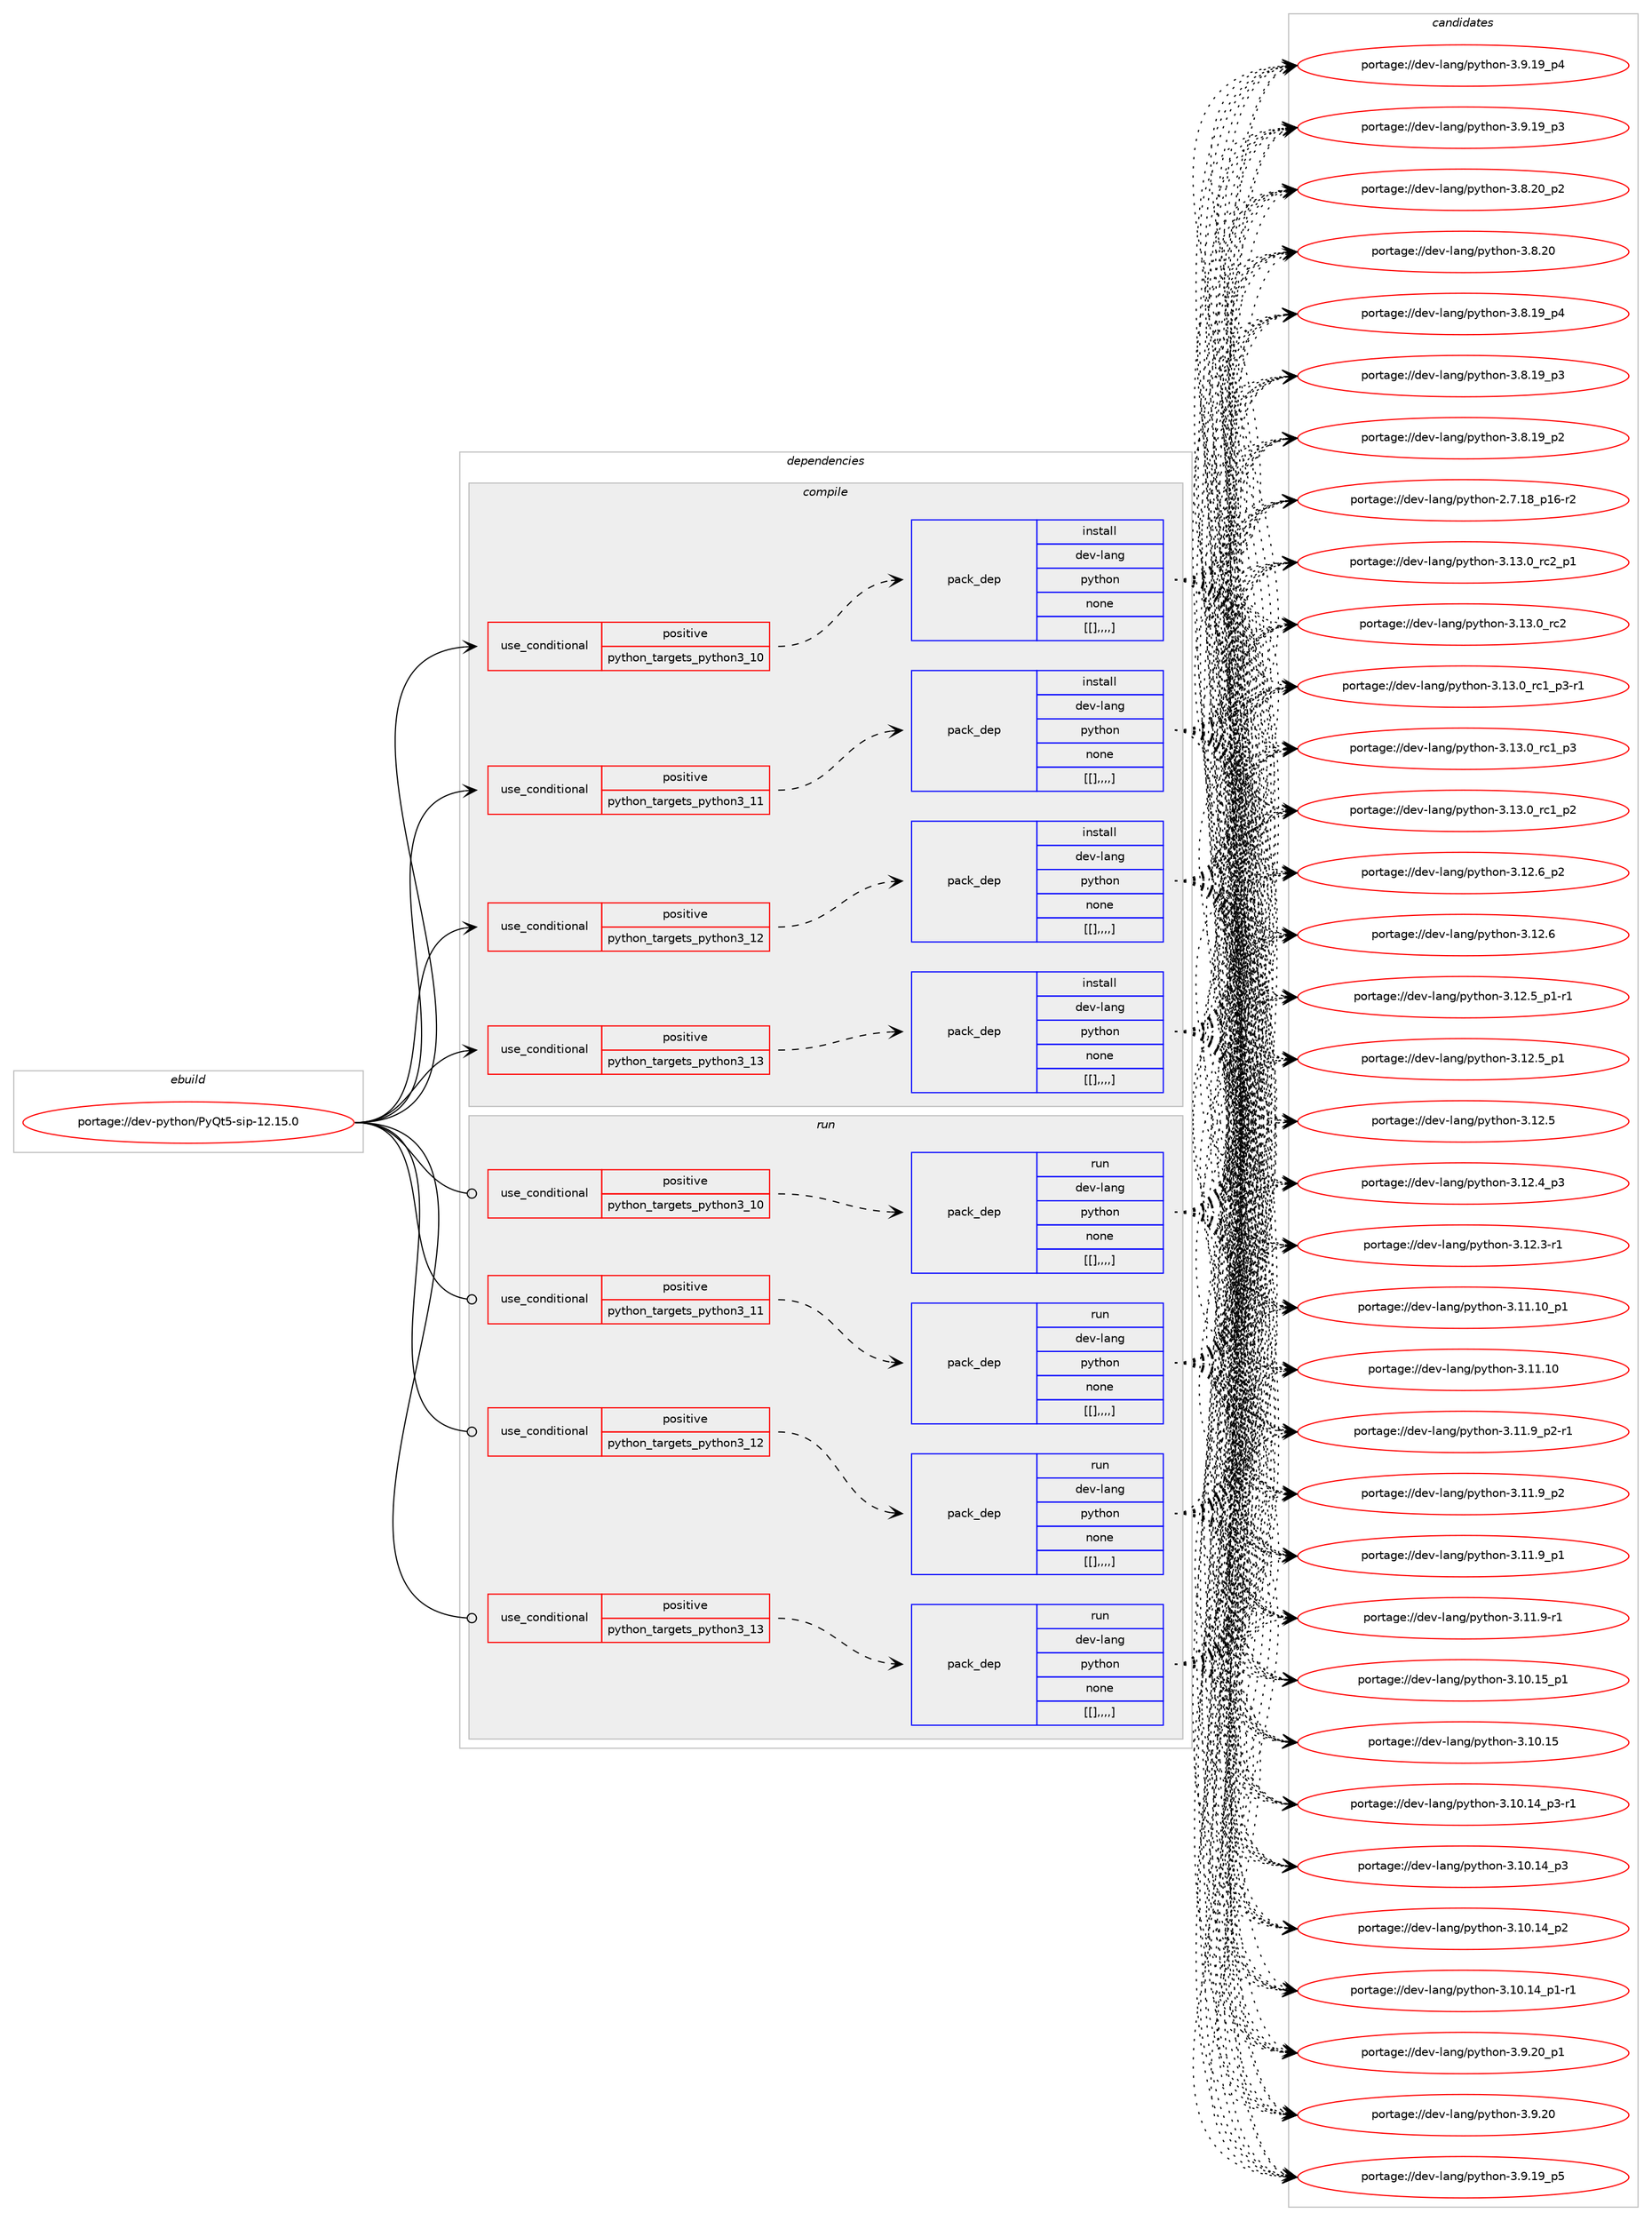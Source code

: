 digraph prolog {

# *************
# Graph options
# *************

newrank=true;
concentrate=true;
compound=true;
graph [rankdir=LR,fontname=Helvetica,fontsize=10,ranksep=1.5];#, ranksep=2.5, nodesep=0.2];
edge  [arrowhead=vee];
node  [fontname=Helvetica,fontsize=10];

# **********
# The ebuild
# **********

subgraph cluster_leftcol {
color=gray;
label=<<i>ebuild</i>>;
id [label="portage://dev-python/PyQt5-sip-12.15.0", color=red, width=4, href="../dev-python/PyQt5-sip-12.15.0.svg"];
}

# ****************
# The dependencies
# ****************

subgraph cluster_midcol {
color=gray;
label=<<i>dependencies</i>>;
subgraph cluster_compile {
fillcolor="#eeeeee";
style=filled;
label=<<i>compile</i>>;
subgraph cond31604 {
dependency142569 [label=<<TABLE BORDER="0" CELLBORDER="1" CELLSPACING="0" CELLPADDING="4"><TR><TD ROWSPAN="3" CELLPADDING="10">use_conditional</TD></TR><TR><TD>positive</TD></TR><TR><TD>python_targets_python3_10</TD></TR></TABLE>>, shape=none, color=red];
subgraph pack109757 {
dependency142570 [label=<<TABLE BORDER="0" CELLBORDER="1" CELLSPACING="0" CELLPADDING="4" WIDTH="220"><TR><TD ROWSPAN="6" CELLPADDING="30">pack_dep</TD></TR><TR><TD WIDTH="110">install</TD></TR><TR><TD>dev-lang</TD></TR><TR><TD>python</TD></TR><TR><TD>none</TD></TR><TR><TD>[[],,,,]</TD></TR></TABLE>>, shape=none, color=blue];
}
dependency142569:e -> dependency142570:w [weight=20,style="dashed",arrowhead="vee"];
}
id:e -> dependency142569:w [weight=20,style="solid",arrowhead="vee"];
subgraph cond31605 {
dependency142571 [label=<<TABLE BORDER="0" CELLBORDER="1" CELLSPACING="0" CELLPADDING="4"><TR><TD ROWSPAN="3" CELLPADDING="10">use_conditional</TD></TR><TR><TD>positive</TD></TR><TR><TD>python_targets_python3_11</TD></TR></TABLE>>, shape=none, color=red];
subgraph pack109758 {
dependency142572 [label=<<TABLE BORDER="0" CELLBORDER="1" CELLSPACING="0" CELLPADDING="4" WIDTH="220"><TR><TD ROWSPAN="6" CELLPADDING="30">pack_dep</TD></TR><TR><TD WIDTH="110">install</TD></TR><TR><TD>dev-lang</TD></TR><TR><TD>python</TD></TR><TR><TD>none</TD></TR><TR><TD>[[],,,,]</TD></TR></TABLE>>, shape=none, color=blue];
}
dependency142571:e -> dependency142572:w [weight=20,style="dashed",arrowhead="vee"];
}
id:e -> dependency142571:w [weight=20,style="solid",arrowhead="vee"];
subgraph cond31606 {
dependency142573 [label=<<TABLE BORDER="0" CELLBORDER="1" CELLSPACING="0" CELLPADDING="4"><TR><TD ROWSPAN="3" CELLPADDING="10">use_conditional</TD></TR><TR><TD>positive</TD></TR><TR><TD>python_targets_python3_12</TD></TR></TABLE>>, shape=none, color=red];
subgraph pack109759 {
dependency142574 [label=<<TABLE BORDER="0" CELLBORDER="1" CELLSPACING="0" CELLPADDING="4" WIDTH="220"><TR><TD ROWSPAN="6" CELLPADDING="30">pack_dep</TD></TR><TR><TD WIDTH="110">install</TD></TR><TR><TD>dev-lang</TD></TR><TR><TD>python</TD></TR><TR><TD>none</TD></TR><TR><TD>[[],,,,]</TD></TR></TABLE>>, shape=none, color=blue];
}
dependency142573:e -> dependency142574:w [weight=20,style="dashed",arrowhead="vee"];
}
id:e -> dependency142573:w [weight=20,style="solid",arrowhead="vee"];
subgraph cond31607 {
dependency142575 [label=<<TABLE BORDER="0" CELLBORDER="1" CELLSPACING="0" CELLPADDING="4"><TR><TD ROWSPAN="3" CELLPADDING="10">use_conditional</TD></TR><TR><TD>positive</TD></TR><TR><TD>python_targets_python3_13</TD></TR></TABLE>>, shape=none, color=red];
subgraph pack109760 {
dependency142576 [label=<<TABLE BORDER="0" CELLBORDER="1" CELLSPACING="0" CELLPADDING="4" WIDTH="220"><TR><TD ROWSPAN="6" CELLPADDING="30">pack_dep</TD></TR><TR><TD WIDTH="110">install</TD></TR><TR><TD>dev-lang</TD></TR><TR><TD>python</TD></TR><TR><TD>none</TD></TR><TR><TD>[[],,,,]</TD></TR></TABLE>>, shape=none, color=blue];
}
dependency142575:e -> dependency142576:w [weight=20,style="dashed",arrowhead="vee"];
}
id:e -> dependency142575:w [weight=20,style="solid",arrowhead="vee"];
}
subgraph cluster_compileandrun {
fillcolor="#eeeeee";
style=filled;
label=<<i>compile and run</i>>;
}
subgraph cluster_run {
fillcolor="#eeeeee";
style=filled;
label=<<i>run</i>>;
subgraph cond31608 {
dependency142577 [label=<<TABLE BORDER="0" CELLBORDER="1" CELLSPACING="0" CELLPADDING="4"><TR><TD ROWSPAN="3" CELLPADDING="10">use_conditional</TD></TR><TR><TD>positive</TD></TR><TR><TD>python_targets_python3_10</TD></TR></TABLE>>, shape=none, color=red];
subgraph pack109761 {
dependency142578 [label=<<TABLE BORDER="0" CELLBORDER="1" CELLSPACING="0" CELLPADDING="4" WIDTH="220"><TR><TD ROWSPAN="6" CELLPADDING="30">pack_dep</TD></TR><TR><TD WIDTH="110">run</TD></TR><TR><TD>dev-lang</TD></TR><TR><TD>python</TD></TR><TR><TD>none</TD></TR><TR><TD>[[],,,,]</TD></TR></TABLE>>, shape=none, color=blue];
}
dependency142577:e -> dependency142578:w [weight=20,style="dashed",arrowhead="vee"];
}
id:e -> dependency142577:w [weight=20,style="solid",arrowhead="odot"];
subgraph cond31609 {
dependency142579 [label=<<TABLE BORDER="0" CELLBORDER="1" CELLSPACING="0" CELLPADDING="4"><TR><TD ROWSPAN="3" CELLPADDING="10">use_conditional</TD></TR><TR><TD>positive</TD></TR><TR><TD>python_targets_python3_11</TD></TR></TABLE>>, shape=none, color=red];
subgraph pack109762 {
dependency142580 [label=<<TABLE BORDER="0" CELLBORDER="1" CELLSPACING="0" CELLPADDING="4" WIDTH="220"><TR><TD ROWSPAN="6" CELLPADDING="30">pack_dep</TD></TR><TR><TD WIDTH="110">run</TD></TR><TR><TD>dev-lang</TD></TR><TR><TD>python</TD></TR><TR><TD>none</TD></TR><TR><TD>[[],,,,]</TD></TR></TABLE>>, shape=none, color=blue];
}
dependency142579:e -> dependency142580:w [weight=20,style="dashed",arrowhead="vee"];
}
id:e -> dependency142579:w [weight=20,style="solid",arrowhead="odot"];
subgraph cond31610 {
dependency142581 [label=<<TABLE BORDER="0" CELLBORDER="1" CELLSPACING="0" CELLPADDING="4"><TR><TD ROWSPAN="3" CELLPADDING="10">use_conditional</TD></TR><TR><TD>positive</TD></TR><TR><TD>python_targets_python3_12</TD></TR></TABLE>>, shape=none, color=red];
subgraph pack109763 {
dependency142582 [label=<<TABLE BORDER="0" CELLBORDER="1" CELLSPACING="0" CELLPADDING="4" WIDTH="220"><TR><TD ROWSPAN="6" CELLPADDING="30">pack_dep</TD></TR><TR><TD WIDTH="110">run</TD></TR><TR><TD>dev-lang</TD></TR><TR><TD>python</TD></TR><TR><TD>none</TD></TR><TR><TD>[[],,,,]</TD></TR></TABLE>>, shape=none, color=blue];
}
dependency142581:e -> dependency142582:w [weight=20,style="dashed",arrowhead="vee"];
}
id:e -> dependency142581:w [weight=20,style="solid",arrowhead="odot"];
subgraph cond31611 {
dependency142583 [label=<<TABLE BORDER="0" CELLBORDER="1" CELLSPACING="0" CELLPADDING="4"><TR><TD ROWSPAN="3" CELLPADDING="10">use_conditional</TD></TR><TR><TD>positive</TD></TR><TR><TD>python_targets_python3_13</TD></TR></TABLE>>, shape=none, color=red];
subgraph pack109764 {
dependency142584 [label=<<TABLE BORDER="0" CELLBORDER="1" CELLSPACING="0" CELLPADDING="4" WIDTH="220"><TR><TD ROWSPAN="6" CELLPADDING="30">pack_dep</TD></TR><TR><TD WIDTH="110">run</TD></TR><TR><TD>dev-lang</TD></TR><TR><TD>python</TD></TR><TR><TD>none</TD></TR><TR><TD>[[],,,,]</TD></TR></TABLE>>, shape=none, color=blue];
}
dependency142583:e -> dependency142584:w [weight=20,style="dashed",arrowhead="vee"];
}
id:e -> dependency142583:w [weight=20,style="solid",arrowhead="odot"];
}
}

# **************
# The candidates
# **************

subgraph cluster_choices {
rank=same;
color=gray;
label=<<i>candidates</i>>;

subgraph choice109757 {
color=black;
nodesep=1;
choice100101118451089711010347112121116104111110455146495146489511499509511249 [label="portage://dev-lang/python-3.13.0_rc2_p1", color=red, width=4,href="../dev-lang/python-3.13.0_rc2_p1.svg"];
choice10010111845108971101034711212111610411111045514649514648951149950 [label="portage://dev-lang/python-3.13.0_rc2", color=red, width=4,href="../dev-lang/python-3.13.0_rc2.svg"];
choice1001011184510897110103471121211161041111104551464951464895114994995112514511449 [label="portage://dev-lang/python-3.13.0_rc1_p3-r1", color=red, width=4,href="../dev-lang/python-3.13.0_rc1_p3-r1.svg"];
choice100101118451089711010347112121116104111110455146495146489511499499511251 [label="portage://dev-lang/python-3.13.0_rc1_p3", color=red, width=4,href="../dev-lang/python-3.13.0_rc1_p3.svg"];
choice100101118451089711010347112121116104111110455146495146489511499499511250 [label="portage://dev-lang/python-3.13.0_rc1_p2", color=red, width=4,href="../dev-lang/python-3.13.0_rc1_p2.svg"];
choice100101118451089711010347112121116104111110455146495046549511250 [label="portage://dev-lang/python-3.12.6_p2", color=red, width=4,href="../dev-lang/python-3.12.6_p2.svg"];
choice10010111845108971101034711212111610411111045514649504654 [label="portage://dev-lang/python-3.12.6", color=red, width=4,href="../dev-lang/python-3.12.6.svg"];
choice1001011184510897110103471121211161041111104551464950465395112494511449 [label="portage://dev-lang/python-3.12.5_p1-r1", color=red, width=4,href="../dev-lang/python-3.12.5_p1-r1.svg"];
choice100101118451089711010347112121116104111110455146495046539511249 [label="portage://dev-lang/python-3.12.5_p1", color=red, width=4,href="../dev-lang/python-3.12.5_p1.svg"];
choice10010111845108971101034711212111610411111045514649504653 [label="portage://dev-lang/python-3.12.5", color=red, width=4,href="../dev-lang/python-3.12.5.svg"];
choice100101118451089711010347112121116104111110455146495046529511251 [label="portage://dev-lang/python-3.12.4_p3", color=red, width=4,href="../dev-lang/python-3.12.4_p3.svg"];
choice100101118451089711010347112121116104111110455146495046514511449 [label="portage://dev-lang/python-3.12.3-r1", color=red, width=4,href="../dev-lang/python-3.12.3-r1.svg"];
choice10010111845108971101034711212111610411111045514649494649489511249 [label="portage://dev-lang/python-3.11.10_p1", color=red, width=4,href="../dev-lang/python-3.11.10_p1.svg"];
choice1001011184510897110103471121211161041111104551464949464948 [label="portage://dev-lang/python-3.11.10", color=red, width=4,href="../dev-lang/python-3.11.10.svg"];
choice1001011184510897110103471121211161041111104551464949465795112504511449 [label="portage://dev-lang/python-3.11.9_p2-r1", color=red, width=4,href="../dev-lang/python-3.11.9_p2-r1.svg"];
choice100101118451089711010347112121116104111110455146494946579511250 [label="portage://dev-lang/python-3.11.9_p2", color=red, width=4,href="../dev-lang/python-3.11.9_p2.svg"];
choice100101118451089711010347112121116104111110455146494946579511249 [label="portage://dev-lang/python-3.11.9_p1", color=red, width=4,href="../dev-lang/python-3.11.9_p1.svg"];
choice100101118451089711010347112121116104111110455146494946574511449 [label="portage://dev-lang/python-3.11.9-r1", color=red, width=4,href="../dev-lang/python-3.11.9-r1.svg"];
choice10010111845108971101034711212111610411111045514649484649539511249 [label="portage://dev-lang/python-3.10.15_p1", color=red, width=4,href="../dev-lang/python-3.10.15_p1.svg"];
choice1001011184510897110103471121211161041111104551464948464953 [label="portage://dev-lang/python-3.10.15", color=red, width=4,href="../dev-lang/python-3.10.15.svg"];
choice100101118451089711010347112121116104111110455146494846495295112514511449 [label="portage://dev-lang/python-3.10.14_p3-r1", color=red, width=4,href="../dev-lang/python-3.10.14_p3-r1.svg"];
choice10010111845108971101034711212111610411111045514649484649529511251 [label="portage://dev-lang/python-3.10.14_p3", color=red, width=4,href="../dev-lang/python-3.10.14_p3.svg"];
choice10010111845108971101034711212111610411111045514649484649529511250 [label="portage://dev-lang/python-3.10.14_p2", color=red, width=4,href="../dev-lang/python-3.10.14_p2.svg"];
choice100101118451089711010347112121116104111110455146494846495295112494511449 [label="portage://dev-lang/python-3.10.14_p1-r1", color=red, width=4,href="../dev-lang/python-3.10.14_p1-r1.svg"];
choice100101118451089711010347112121116104111110455146574650489511249 [label="portage://dev-lang/python-3.9.20_p1", color=red, width=4,href="../dev-lang/python-3.9.20_p1.svg"];
choice10010111845108971101034711212111610411111045514657465048 [label="portage://dev-lang/python-3.9.20", color=red, width=4,href="../dev-lang/python-3.9.20.svg"];
choice100101118451089711010347112121116104111110455146574649579511253 [label="portage://dev-lang/python-3.9.19_p5", color=red, width=4,href="../dev-lang/python-3.9.19_p5.svg"];
choice100101118451089711010347112121116104111110455146574649579511252 [label="portage://dev-lang/python-3.9.19_p4", color=red, width=4,href="../dev-lang/python-3.9.19_p4.svg"];
choice100101118451089711010347112121116104111110455146574649579511251 [label="portage://dev-lang/python-3.9.19_p3", color=red, width=4,href="../dev-lang/python-3.9.19_p3.svg"];
choice100101118451089711010347112121116104111110455146564650489511250 [label="portage://dev-lang/python-3.8.20_p2", color=red, width=4,href="../dev-lang/python-3.8.20_p2.svg"];
choice10010111845108971101034711212111610411111045514656465048 [label="portage://dev-lang/python-3.8.20", color=red, width=4,href="../dev-lang/python-3.8.20.svg"];
choice100101118451089711010347112121116104111110455146564649579511252 [label="portage://dev-lang/python-3.8.19_p4", color=red, width=4,href="../dev-lang/python-3.8.19_p4.svg"];
choice100101118451089711010347112121116104111110455146564649579511251 [label="portage://dev-lang/python-3.8.19_p3", color=red, width=4,href="../dev-lang/python-3.8.19_p3.svg"];
choice100101118451089711010347112121116104111110455146564649579511250 [label="portage://dev-lang/python-3.8.19_p2", color=red, width=4,href="../dev-lang/python-3.8.19_p2.svg"];
choice100101118451089711010347112121116104111110455046554649569511249544511450 [label="portage://dev-lang/python-2.7.18_p16-r2", color=red, width=4,href="../dev-lang/python-2.7.18_p16-r2.svg"];
dependency142570:e -> choice100101118451089711010347112121116104111110455146495146489511499509511249:w [style=dotted,weight="100"];
dependency142570:e -> choice10010111845108971101034711212111610411111045514649514648951149950:w [style=dotted,weight="100"];
dependency142570:e -> choice1001011184510897110103471121211161041111104551464951464895114994995112514511449:w [style=dotted,weight="100"];
dependency142570:e -> choice100101118451089711010347112121116104111110455146495146489511499499511251:w [style=dotted,weight="100"];
dependency142570:e -> choice100101118451089711010347112121116104111110455146495146489511499499511250:w [style=dotted,weight="100"];
dependency142570:e -> choice100101118451089711010347112121116104111110455146495046549511250:w [style=dotted,weight="100"];
dependency142570:e -> choice10010111845108971101034711212111610411111045514649504654:w [style=dotted,weight="100"];
dependency142570:e -> choice1001011184510897110103471121211161041111104551464950465395112494511449:w [style=dotted,weight="100"];
dependency142570:e -> choice100101118451089711010347112121116104111110455146495046539511249:w [style=dotted,weight="100"];
dependency142570:e -> choice10010111845108971101034711212111610411111045514649504653:w [style=dotted,weight="100"];
dependency142570:e -> choice100101118451089711010347112121116104111110455146495046529511251:w [style=dotted,weight="100"];
dependency142570:e -> choice100101118451089711010347112121116104111110455146495046514511449:w [style=dotted,weight="100"];
dependency142570:e -> choice10010111845108971101034711212111610411111045514649494649489511249:w [style=dotted,weight="100"];
dependency142570:e -> choice1001011184510897110103471121211161041111104551464949464948:w [style=dotted,weight="100"];
dependency142570:e -> choice1001011184510897110103471121211161041111104551464949465795112504511449:w [style=dotted,weight="100"];
dependency142570:e -> choice100101118451089711010347112121116104111110455146494946579511250:w [style=dotted,weight="100"];
dependency142570:e -> choice100101118451089711010347112121116104111110455146494946579511249:w [style=dotted,weight="100"];
dependency142570:e -> choice100101118451089711010347112121116104111110455146494946574511449:w [style=dotted,weight="100"];
dependency142570:e -> choice10010111845108971101034711212111610411111045514649484649539511249:w [style=dotted,weight="100"];
dependency142570:e -> choice1001011184510897110103471121211161041111104551464948464953:w [style=dotted,weight="100"];
dependency142570:e -> choice100101118451089711010347112121116104111110455146494846495295112514511449:w [style=dotted,weight="100"];
dependency142570:e -> choice10010111845108971101034711212111610411111045514649484649529511251:w [style=dotted,weight="100"];
dependency142570:e -> choice10010111845108971101034711212111610411111045514649484649529511250:w [style=dotted,weight="100"];
dependency142570:e -> choice100101118451089711010347112121116104111110455146494846495295112494511449:w [style=dotted,weight="100"];
dependency142570:e -> choice100101118451089711010347112121116104111110455146574650489511249:w [style=dotted,weight="100"];
dependency142570:e -> choice10010111845108971101034711212111610411111045514657465048:w [style=dotted,weight="100"];
dependency142570:e -> choice100101118451089711010347112121116104111110455146574649579511253:w [style=dotted,weight="100"];
dependency142570:e -> choice100101118451089711010347112121116104111110455146574649579511252:w [style=dotted,weight="100"];
dependency142570:e -> choice100101118451089711010347112121116104111110455146574649579511251:w [style=dotted,weight="100"];
dependency142570:e -> choice100101118451089711010347112121116104111110455146564650489511250:w [style=dotted,weight="100"];
dependency142570:e -> choice10010111845108971101034711212111610411111045514656465048:w [style=dotted,weight="100"];
dependency142570:e -> choice100101118451089711010347112121116104111110455146564649579511252:w [style=dotted,weight="100"];
dependency142570:e -> choice100101118451089711010347112121116104111110455146564649579511251:w [style=dotted,weight="100"];
dependency142570:e -> choice100101118451089711010347112121116104111110455146564649579511250:w [style=dotted,weight="100"];
dependency142570:e -> choice100101118451089711010347112121116104111110455046554649569511249544511450:w [style=dotted,weight="100"];
}
subgraph choice109758 {
color=black;
nodesep=1;
choice100101118451089711010347112121116104111110455146495146489511499509511249 [label="portage://dev-lang/python-3.13.0_rc2_p1", color=red, width=4,href="../dev-lang/python-3.13.0_rc2_p1.svg"];
choice10010111845108971101034711212111610411111045514649514648951149950 [label="portage://dev-lang/python-3.13.0_rc2", color=red, width=4,href="../dev-lang/python-3.13.0_rc2.svg"];
choice1001011184510897110103471121211161041111104551464951464895114994995112514511449 [label="portage://dev-lang/python-3.13.0_rc1_p3-r1", color=red, width=4,href="../dev-lang/python-3.13.0_rc1_p3-r1.svg"];
choice100101118451089711010347112121116104111110455146495146489511499499511251 [label="portage://dev-lang/python-3.13.0_rc1_p3", color=red, width=4,href="../dev-lang/python-3.13.0_rc1_p3.svg"];
choice100101118451089711010347112121116104111110455146495146489511499499511250 [label="portage://dev-lang/python-3.13.0_rc1_p2", color=red, width=4,href="../dev-lang/python-3.13.0_rc1_p2.svg"];
choice100101118451089711010347112121116104111110455146495046549511250 [label="portage://dev-lang/python-3.12.6_p2", color=red, width=4,href="../dev-lang/python-3.12.6_p2.svg"];
choice10010111845108971101034711212111610411111045514649504654 [label="portage://dev-lang/python-3.12.6", color=red, width=4,href="../dev-lang/python-3.12.6.svg"];
choice1001011184510897110103471121211161041111104551464950465395112494511449 [label="portage://dev-lang/python-3.12.5_p1-r1", color=red, width=4,href="../dev-lang/python-3.12.5_p1-r1.svg"];
choice100101118451089711010347112121116104111110455146495046539511249 [label="portage://dev-lang/python-3.12.5_p1", color=red, width=4,href="../dev-lang/python-3.12.5_p1.svg"];
choice10010111845108971101034711212111610411111045514649504653 [label="portage://dev-lang/python-3.12.5", color=red, width=4,href="../dev-lang/python-3.12.5.svg"];
choice100101118451089711010347112121116104111110455146495046529511251 [label="portage://dev-lang/python-3.12.4_p3", color=red, width=4,href="../dev-lang/python-3.12.4_p3.svg"];
choice100101118451089711010347112121116104111110455146495046514511449 [label="portage://dev-lang/python-3.12.3-r1", color=red, width=4,href="../dev-lang/python-3.12.3-r1.svg"];
choice10010111845108971101034711212111610411111045514649494649489511249 [label="portage://dev-lang/python-3.11.10_p1", color=red, width=4,href="../dev-lang/python-3.11.10_p1.svg"];
choice1001011184510897110103471121211161041111104551464949464948 [label="portage://dev-lang/python-3.11.10", color=red, width=4,href="../dev-lang/python-3.11.10.svg"];
choice1001011184510897110103471121211161041111104551464949465795112504511449 [label="portage://dev-lang/python-3.11.9_p2-r1", color=red, width=4,href="../dev-lang/python-3.11.9_p2-r1.svg"];
choice100101118451089711010347112121116104111110455146494946579511250 [label="portage://dev-lang/python-3.11.9_p2", color=red, width=4,href="../dev-lang/python-3.11.9_p2.svg"];
choice100101118451089711010347112121116104111110455146494946579511249 [label="portage://dev-lang/python-3.11.9_p1", color=red, width=4,href="../dev-lang/python-3.11.9_p1.svg"];
choice100101118451089711010347112121116104111110455146494946574511449 [label="portage://dev-lang/python-3.11.9-r1", color=red, width=4,href="../dev-lang/python-3.11.9-r1.svg"];
choice10010111845108971101034711212111610411111045514649484649539511249 [label="portage://dev-lang/python-3.10.15_p1", color=red, width=4,href="../dev-lang/python-3.10.15_p1.svg"];
choice1001011184510897110103471121211161041111104551464948464953 [label="portage://dev-lang/python-3.10.15", color=red, width=4,href="../dev-lang/python-3.10.15.svg"];
choice100101118451089711010347112121116104111110455146494846495295112514511449 [label="portage://dev-lang/python-3.10.14_p3-r1", color=red, width=4,href="../dev-lang/python-3.10.14_p3-r1.svg"];
choice10010111845108971101034711212111610411111045514649484649529511251 [label="portage://dev-lang/python-3.10.14_p3", color=red, width=4,href="../dev-lang/python-3.10.14_p3.svg"];
choice10010111845108971101034711212111610411111045514649484649529511250 [label="portage://dev-lang/python-3.10.14_p2", color=red, width=4,href="../dev-lang/python-3.10.14_p2.svg"];
choice100101118451089711010347112121116104111110455146494846495295112494511449 [label="portage://dev-lang/python-3.10.14_p1-r1", color=red, width=4,href="../dev-lang/python-3.10.14_p1-r1.svg"];
choice100101118451089711010347112121116104111110455146574650489511249 [label="portage://dev-lang/python-3.9.20_p1", color=red, width=4,href="../dev-lang/python-3.9.20_p1.svg"];
choice10010111845108971101034711212111610411111045514657465048 [label="portage://dev-lang/python-3.9.20", color=red, width=4,href="../dev-lang/python-3.9.20.svg"];
choice100101118451089711010347112121116104111110455146574649579511253 [label="portage://dev-lang/python-3.9.19_p5", color=red, width=4,href="../dev-lang/python-3.9.19_p5.svg"];
choice100101118451089711010347112121116104111110455146574649579511252 [label="portage://dev-lang/python-3.9.19_p4", color=red, width=4,href="../dev-lang/python-3.9.19_p4.svg"];
choice100101118451089711010347112121116104111110455146574649579511251 [label="portage://dev-lang/python-3.9.19_p3", color=red, width=4,href="../dev-lang/python-3.9.19_p3.svg"];
choice100101118451089711010347112121116104111110455146564650489511250 [label="portage://dev-lang/python-3.8.20_p2", color=red, width=4,href="../dev-lang/python-3.8.20_p2.svg"];
choice10010111845108971101034711212111610411111045514656465048 [label="portage://dev-lang/python-3.8.20", color=red, width=4,href="../dev-lang/python-3.8.20.svg"];
choice100101118451089711010347112121116104111110455146564649579511252 [label="portage://dev-lang/python-3.8.19_p4", color=red, width=4,href="../dev-lang/python-3.8.19_p4.svg"];
choice100101118451089711010347112121116104111110455146564649579511251 [label="portage://dev-lang/python-3.8.19_p3", color=red, width=4,href="../dev-lang/python-3.8.19_p3.svg"];
choice100101118451089711010347112121116104111110455146564649579511250 [label="portage://dev-lang/python-3.8.19_p2", color=red, width=4,href="../dev-lang/python-3.8.19_p2.svg"];
choice100101118451089711010347112121116104111110455046554649569511249544511450 [label="portage://dev-lang/python-2.7.18_p16-r2", color=red, width=4,href="../dev-lang/python-2.7.18_p16-r2.svg"];
dependency142572:e -> choice100101118451089711010347112121116104111110455146495146489511499509511249:w [style=dotted,weight="100"];
dependency142572:e -> choice10010111845108971101034711212111610411111045514649514648951149950:w [style=dotted,weight="100"];
dependency142572:e -> choice1001011184510897110103471121211161041111104551464951464895114994995112514511449:w [style=dotted,weight="100"];
dependency142572:e -> choice100101118451089711010347112121116104111110455146495146489511499499511251:w [style=dotted,weight="100"];
dependency142572:e -> choice100101118451089711010347112121116104111110455146495146489511499499511250:w [style=dotted,weight="100"];
dependency142572:e -> choice100101118451089711010347112121116104111110455146495046549511250:w [style=dotted,weight="100"];
dependency142572:e -> choice10010111845108971101034711212111610411111045514649504654:w [style=dotted,weight="100"];
dependency142572:e -> choice1001011184510897110103471121211161041111104551464950465395112494511449:w [style=dotted,weight="100"];
dependency142572:e -> choice100101118451089711010347112121116104111110455146495046539511249:w [style=dotted,weight="100"];
dependency142572:e -> choice10010111845108971101034711212111610411111045514649504653:w [style=dotted,weight="100"];
dependency142572:e -> choice100101118451089711010347112121116104111110455146495046529511251:w [style=dotted,weight="100"];
dependency142572:e -> choice100101118451089711010347112121116104111110455146495046514511449:w [style=dotted,weight="100"];
dependency142572:e -> choice10010111845108971101034711212111610411111045514649494649489511249:w [style=dotted,weight="100"];
dependency142572:e -> choice1001011184510897110103471121211161041111104551464949464948:w [style=dotted,weight="100"];
dependency142572:e -> choice1001011184510897110103471121211161041111104551464949465795112504511449:w [style=dotted,weight="100"];
dependency142572:e -> choice100101118451089711010347112121116104111110455146494946579511250:w [style=dotted,weight="100"];
dependency142572:e -> choice100101118451089711010347112121116104111110455146494946579511249:w [style=dotted,weight="100"];
dependency142572:e -> choice100101118451089711010347112121116104111110455146494946574511449:w [style=dotted,weight="100"];
dependency142572:e -> choice10010111845108971101034711212111610411111045514649484649539511249:w [style=dotted,weight="100"];
dependency142572:e -> choice1001011184510897110103471121211161041111104551464948464953:w [style=dotted,weight="100"];
dependency142572:e -> choice100101118451089711010347112121116104111110455146494846495295112514511449:w [style=dotted,weight="100"];
dependency142572:e -> choice10010111845108971101034711212111610411111045514649484649529511251:w [style=dotted,weight="100"];
dependency142572:e -> choice10010111845108971101034711212111610411111045514649484649529511250:w [style=dotted,weight="100"];
dependency142572:e -> choice100101118451089711010347112121116104111110455146494846495295112494511449:w [style=dotted,weight="100"];
dependency142572:e -> choice100101118451089711010347112121116104111110455146574650489511249:w [style=dotted,weight="100"];
dependency142572:e -> choice10010111845108971101034711212111610411111045514657465048:w [style=dotted,weight="100"];
dependency142572:e -> choice100101118451089711010347112121116104111110455146574649579511253:w [style=dotted,weight="100"];
dependency142572:e -> choice100101118451089711010347112121116104111110455146574649579511252:w [style=dotted,weight="100"];
dependency142572:e -> choice100101118451089711010347112121116104111110455146574649579511251:w [style=dotted,weight="100"];
dependency142572:e -> choice100101118451089711010347112121116104111110455146564650489511250:w [style=dotted,weight="100"];
dependency142572:e -> choice10010111845108971101034711212111610411111045514656465048:w [style=dotted,weight="100"];
dependency142572:e -> choice100101118451089711010347112121116104111110455146564649579511252:w [style=dotted,weight="100"];
dependency142572:e -> choice100101118451089711010347112121116104111110455146564649579511251:w [style=dotted,weight="100"];
dependency142572:e -> choice100101118451089711010347112121116104111110455146564649579511250:w [style=dotted,weight="100"];
dependency142572:e -> choice100101118451089711010347112121116104111110455046554649569511249544511450:w [style=dotted,weight="100"];
}
subgraph choice109759 {
color=black;
nodesep=1;
choice100101118451089711010347112121116104111110455146495146489511499509511249 [label="portage://dev-lang/python-3.13.0_rc2_p1", color=red, width=4,href="../dev-lang/python-3.13.0_rc2_p1.svg"];
choice10010111845108971101034711212111610411111045514649514648951149950 [label="portage://dev-lang/python-3.13.0_rc2", color=red, width=4,href="../dev-lang/python-3.13.0_rc2.svg"];
choice1001011184510897110103471121211161041111104551464951464895114994995112514511449 [label="portage://dev-lang/python-3.13.0_rc1_p3-r1", color=red, width=4,href="../dev-lang/python-3.13.0_rc1_p3-r1.svg"];
choice100101118451089711010347112121116104111110455146495146489511499499511251 [label="portage://dev-lang/python-3.13.0_rc1_p3", color=red, width=4,href="../dev-lang/python-3.13.0_rc1_p3.svg"];
choice100101118451089711010347112121116104111110455146495146489511499499511250 [label="portage://dev-lang/python-3.13.0_rc1_p2", color=red, width=4,href="../dev-lang/python-3.13.0_rc1_p2.svg"];
choice100101118451089711010347112121116104111110455146495046549511250 [label="portage://dev-lang/python-3.12.6_p2", color=red, width=4,href="../dev-lang/python-3.12.6_p2.svg"];
choice10010111845108971101034711212111610411111045514649504654 [label="portage://dev-lang/python-3.12.6", color=red, width=4,href="../dev-lang/python-3.12.6.svg"];
choice1001011184510897110103471121211161041111104551464950465395112494511449 [label="portage://dev-lang/python-3.12.5_p1-r1", color=red, width=4,href="../dev-lang/python-3.12.5_p1-r1.svg"];
choice100101118451089711010347112121116104111110455146495046539511249 [label="portage://dev-lang/python-3.12.5_p1", color=red, width=4,href="../dev-lang/python-3.12.5_p1.svg"];
choice10010111845108971101034711212111610411111045514649504653 [label="portage://dev-lang/python-3.12.5", color=red, width=4,href="../dev-lang/python-3.12.5.svg"];
choice100101118451089711010347112121116104111110455146495046529511251 [label="portage://dev-lang/python-3.12.4_p3", color=red, width=4,href="../dev-lang/python-3.12.4_p3.svg"];
choice100101118451089711010347112121116104111110455146495046514511449 [label="portage://dev-lang/python-3.12.3-r1", color=red, width=4,href="../dev-lang/python-3.12.3-r1.svg"];
choice10010111845108971101034711212111610411111045514649494649489511249 [label="portage://dev-lang/python-3.11.10_p1", color=red, width=4,href="../dev-lang/python-3.11.10_p1.svg"];
choice1001011184510897110103471121211161041111104551464949464948 [label="portage://dev-lang/python-3.11.10", color=red, width=4,href="../dev-lang/python-3.11.10.svg"];
choice1001011184510897110103471121211161041111104551464949465795112504511449 [label="portage://dev-lang/python-3.11.9_p2-r1", color=red, width=4,href="../dev-lang/python-3.11.9_p2-r1.svg"];
choice100101118451089711010347112121116104111110455146494946579511250 [label="portage://dev-lang/python-3.11.9_p2", color=red, width=4,href="../dev-lang/python-3.11.9_p2.svg"];
choice100101118451089711010347112121116104111110455146494946579511249 [label="portage://dev-lang/python-3.11.9_p1", color=red, width=4,href="../dev-lang/python-3.11.9_p1.svg"];
choice100101118451089711010347112121116104111110455146494946574511449 [label="portage://dev-lang/python-3.11.9-r1", color=red, width=4,href="../dev-lang/python-3.11.9-r1.svg"];
choice10010111845108971101034711212111610411111045514649484649539511249 [label="portage://dev-lang/python-3.10.15_p1", color=red, width=4,href="../dev-lang/python-3.10.15_p1.svg"];
choice1001011184510897110103471121211161041111104551464948464953 [label="portage://dev-lang/python-3.10.15", color=red, width=4,href="../dev-lang/python-3.10.15.svg"];
choice100101118451089711010347112121116104111110455146494846495295112514511449 [label="portage://dev-lang/python-3.10.14_p3-r1", color=red, width=4,href="../dev-lang/python-3.10.14_p3-r1.svg"];
choice10010111845108971101034711212111610411111045514649484649529511251 [label="portage://dev-lang/python-3.10.14_p3", color=red, width=4,href="../dev-lang/python-3.10.14_p3.svg"];
choice10010111845108971101034711212111610411111045514649484649529511250 [label="portage://dev-lang/python-3.10.14_p2", color=red, width=4,href="../dev-lang/python-3.10.14_p2.svg"];
choice100101118451089711010347112121116104111110455146494846495295112494511449 [label="portage://dev-lang/python-3.10.14_p1-r1", color=red, width=4,href="../dev-lang/python-3.10.14_p1-r1.svg"];
choice100101118451089711010347112121116104111110455146574650489511249 [label="portage://dev-lang/python-3.9.20_p1", color=red, width=4,href="../dev-lang/python-3.9.20_p1.svg"];
choice10010111845108971101034711212111610411111045514657465048 [label="portage://dev-lang/python-3.9.20", color=red, width=4,href="../dev-lang/python-3.9.20.svg"];
choice100101118451089711010347112121116104111110455146574649579511253 [label="portage://dev-lang/python-3.9.19_p5", color=red, width=4,href="../dev-lang/python-3.9.19_p5.svg"];
choice100101118451089711010347112121116104111110455146574649579511252 [label="portage://dev-lang/python-3.9.19_p4", color=red, width=4,href="../dev-lang/python-3.9.19_p4.svg"];
choice100101118451089711010347112121116104111110455146574649579511251 [label="portage://dev-lang/python-3.9.19_p3", color=red, width=4,href="../dev-lang/python-3.9.19_p3.svg"];
choice100101118451089711010347112121116104111110455146564650489511250 [label="portage://dev-lang/python-3.8.20_p2", color=red, width=4,href="../dev-lang/python-3.8.20_p2.svg"];
choice10010111845108971101034711212111610411111045514656465048 [label="portage://dev-lang/python-3.8.20", color=red, width=4,href="../dev-lang/python-3.8.20.svg"];
choice100101118451089711010347112121116104111110455146564649579511252 [label="portage://dev-lang/python-3.8.19_p4", color=red, width=4,href="../dev-lang/python-3.8.19_p4.svg"];
choice100101118451089711010347112121116104111110455146564649579511251 [label="portage://dev-lang/python-3.8.19_p3", color=red, width=4,href="../dev-lang/python-3.8.19_p3.svg"];
choice100101118451089711010347112121116104111110455146564649579511250 [label="portage://dev-lang/python-3.8.19_p2", color=red, width=4,href="../dev-lang/python-3.8.19_p2.svg"];
choice100101118451089711010347112121116104111110455046554649569511249544511450 [label="portage://dev-lang/python-2.7.18_p16-r2", color=red, width=4,href="../dev-lang/python-2.7.18_p16-r2.svg"];
dependency142574:e -> choice100101118451089711010347112121116104111110455146495146489511499509511249:w [style=dotted,weight="100"];
dependency142574:e -> choice10010111845108971101034711212111610411111045514649514648951149950:w [style=dotted,weight="100"];
dependency142574:e -> choice1001011184510897110103471121211161041111104551464951464895114994995112514511449:w [style=dotted,weight="100"];
dependency142574:e -> choice100101118451089711010347112121116104111110455146495146489511499499511251:w [style=dotted,weight="100"];
dependency142574:e -> choice100101118451089711010347112121116104111110455146495146489511499499511250:w [style=dotted,weight="100"];
dependency142574:e -> choice100101118451089711010347112121116104111110455146495046549511250:w [style=dotted,weight="100"];
dependency142574:e -> choice10010111845108971101034711212111610411111045514649504654:w [style=dotted,weight="100"];
dependency142574:e -> choice1001011184510897110103471121211161041111104551464950465395112494511449:w [style=dotted,weight="100"];
dependency142574:e -> choice100101118451089711010347112121116104111110455146495046539511249:w [style=dotted,weight="100"];
dependency142574:e -> choice10010111845108971101034711212111610411111045514649504653:w [style=dotted,weight="100"];
dependency142574:e -> choice100101118451089711010347112121116104111110455146495046529511251:w [style=dotted,weight="100"];
dependency142574:e -> choice100101118451089711010347112121116104111110455146495046514511449:w [style=dotted,weight="100"];
dependency142574:e -> choice10010111845108971101034711212111610411111045514649494649489511249:w [style=dotted,weight="100"];
dependency142574:e -> choice1001011184510897110103471121211161041111104551464949464948:w [style=dotted,weight="100"];
dependency142574:e -> choice1001011184510897110103471121211161041111104551464949465795112504511449:w [style=dotted,weight="100"];
dependency142574:e -> choice100101118451089711010347112121116104111110455146494946579511250:w [style=dotted,weight="100"];
dependency142574:e -> choice100101118451089711010347112121116104111110455146494946579511249:w [style=dotted,weight="100"];
dependency142574:e -> choice100101118451089711010347112121116104111110455146494946574511449:w [style=dotted,weight="100"];
dependency142574:e -> choice10010111845108971101034711212111610411111045514649484649539511249:w [style=dotted,weight="100"];
dependency142574:e -> choice1001011184510897110103471121211161041111104551464948464953:w [style=dotted,weight="100"];
dependency142574:e -> choice100101118451089711010347112121116104111110455146494846495295112514511449:w [style=dotted,weight="100"];
dependency142574:e -> choice10010111845108971101034711212111610411111045514649484649529511251:w [style=dotted,weight="100"];
dependency142574:e -> choice10010111845108971101034711212111610411111045514649484649529511250:w [style=dotted,weight="100"];
dependency142574:e -> choice100101118451089711010347112121116104111110455146494846495295112494511449:w [style=dotted,weight="100"];
dependency142574:e -> choice100101118451089711010347112121116104111110455146574650489511249:w [style=dotted,weight="100"];
dependency142574:e -> choice10010111845108971101034711212111610411111045514657465048:w [style=dotted,weight="100"];
dependency142574:e -> choice100101118451089711010347112121116104111110455146574649579511253:w [style=dotted,weight="100"];
dependency142574:e -> choice100101118451089711010347112121116104111110455146574649579511252:w [style=dotted,weight="100"];
dependency142574:e -> choice100101118451089711010347112121116104111110455146574649579511251:w [style=dotted,weight="100"];
dependency142574:e -> choice100101118451089711010347112121116104111110455146564650489511250:w [style=dotted,weight="100"];
dependency142574:e -> choice10010111845108971101034711212111610411111045514656465048:w [style=dotted,weight="100"];
dependency142574:e -> choice100101118451089711010347112121116104111110455146564649579511252:w [style=dotted,weight="100"];
dependency142574:e -> choice100101118451089711010347112121116104111110455146564649579511251:w [style=dotted,weight="100"];
dependency142574:e -> choice100101118451089711010347112121116104111110455146564649579511250:w [style=dotted,weight="100"];
dependency142574:e -> choice100101118451089711010347112121116104111110455046554649569511249544511450:w [style=dotted,weight="100"];
}
subgraph choice109760 {
color=black;
nodesep=1;
choice100101118451089711010347112121116104111110455146495146489511499509511249 [label="portage://dev-lang/python-3.13.0_rc2_p1", color=red, width=4,href="../dev-lang/python-3.13.0_rc2_p1.svg"];
choice10010111845108971101034711212111610411111045514649514648951149950 [label="portage://dev-lang/python-3.13.0_rc2", color=red, width=4,href="../dev-lang/python-3.13.0_rc2.svg"];
choice1001011184510897110103471121211161041111104551464951464895114994995112514511449 [label="portage://dev-lang/python-3.13.0_rc1_p3-r1", color=red, width=4,href="../dev-lang/python-3.13.0_rc1_p3-r1.svg"];
choice100101118451089711010347112121116104111110455146495146489511499499511251 [label="portage://dev-lang/python-3.13.0_rc1_p3", color=red, width=4,href="../dev-lang/python-3.13.0_rc1_p3.svg"];
choice100101118451089711010347112121116104111110455146495146489511499499511250 [label="portage://dev-lang/python-3.13.0_rc1_p2", color=red, width=4,href="../dev-lang/python-3.13.0_rc1_p2.svg"];
choice100101118451089711010347112121116104111110455146495046549511250 [label="portage://dev-lang/python-3.12.6_p2", color=red, width=4,href="../dev-lang/python-3.12.6_p2.svg"];
choice10010111845108971101034711212111610411111045514649504654 [label="portage://dev-lang/python-3.12.6", color=red, width=4,href="../dev-lang/python-3.12.6.svg"];
choice1001011184510897110103471121211161041111104551464950465395112494511449 [label="portage://dev-lang/python-3.12.5_p1-r1", color=red, width=4,href="../dev-lang/python-3.12.5_p1-r1.svg"];
choice100101118451089711010347112121116104111110455146495046539511249 [label="portage://dev-lang/python-3.12.5_p1", color=red, width=4,href="../dev-lang/python-3.12.5_p1.svg"];
choice10010111845108971101034711212111610411111045514649504653 [label="portage://dev-lang/python-3.12.5", color=red, width=4,href="../dev-lang/python-3.12.5.svg"];
choice100101118451089711010347112121116104111110455146495046529511251 [label="portage://dev-lang/python-3.12.4_p3", color=red, width=4,href="../dev-lang/python-3.12.4_p3.svg"];
choice100101118451089711010347112121116104111110455146495046514511449 [label="portage://dev-lang/python-3.12.3-r1", color=red, width=4,href="../dev-lang/python-3.12.3-r1.svg"];
choice10010111845108971101034711212111610411111045514649494649489511249 [label="portage://dev-lang/python-3.11.10_p1", color=red, width=4,href="../dev-lang/python-3.11.10_p1.svg"];
choice1001011184510897110103471121211161041111104551464949464948 [label="portage://dev-lang/python-3.11.10", color=red, width=4,href="../dev-lang/python-3.11.10.svg"];
choice1001011184510897110103471121211161041111104551464949465795112504511449 [label="portage://dev-lang/python-3.11.9_p2-r1", color=red, width=4,href="../dev-lang/python-3.11.9_p2-r1.svg"];
choice100101118451089711010347112121116104111110455146494946579511250 [label="portage://dev-lang/python-3.11.9_p2", color=red, width=4,href="../dev-lang/python-3.11.9_p2.svg"];
choice100101118451089711010347112121116104111110455146494946579511249 [label="portage://dev-lang/python-3.11.9_p1", color=red, width=4,href="../dev-lang/python-3.11.9_p1.svg"];
choice100101118451089711010347112121116104111110455146494946574511449 [label="portage://dev-lang/python-3.11.9-r1", color=red, width=4,href="../dev-lang/python-3.11.9-r1.svg"];
choice10010111845108971101034711212111610411111045514649484649539511249 [label="portage://dev-lang/python-3.10.15_p1", color=red, width=4,href="../dev-lang/python-3.10.15_p1.svg"];
choice1001011184510897110103471121211161041111104551464948464953 [label="portage://dev-lang/python-3.10.15", color=red, width=4,href="../dev-lang/python-3.10.15.svg"];
choice100101118451089711010347112121116104111110455146494846495295112514511449 [label="portage://dev-lang/python-3.10.14_p3-r1", color=red, width=4,href="../dev-lang/python-3.10.14_p3-r1.svg"];
choice10010111845108971101034711212111610411111045514649484649529511251 [label="portage://dev-lang/python-3.10.14_p3", color=red, width=4,href="../dev-lang/python-3.10.14_p3.svg"];
choice10010111845108971101034711212111610411111045514649484649529511250 [label="portage://dev-lang/python-3.10.14_p2", color=red, width=4,href="../dev-lang/python-3.10.14_p2.svg"];
choice100101118451089711010347112121116104111110455146494846495295112494511449 [label="portage://dev-lang/python-3.10.14_p1-r1", color=red, width=4,href="../dev-lang/python-3.10.14_p1-r1.svg"];
choice100101118451089711010347112121116104111110455146574650489511249 [label="portage://dev-lang/python-3.9.20_p1", color=red, width=4,href="../dev-lang/python-3.9.20_p1.svg"];
choice10010111845108971101034711212111610411111045514657465048 [label="portage://dev-lang/python-3.9.20", color=red, width=4,href="../dev-lang/python-3.9.20.svg"];
choice100101118451089711010347112121116104111110455146574649579511253 [label="portage://dev-lang/python-3.9.19_p5", color=red, width=4,href="../dev-lang/python-3.9.19_p5.svg"];
choice100101118451089711010347112121116104111110455146574649579511252 [label="portage://dev-lang/python-3.9.19_p4", color=red, width=4,href="../dev-lang/python-3.9.19_p4.svg"];
choice100101118451089711010347112121116104111110455146574649579511251 [label="portage://dev-lang/python-3.9.19_p3", color=red, width=4,href="../dev-lang/python-3.9.19_p3.svg"];
choice100101118451089711010347112121116104111110455146564650489511250 [label="portage://dev-lang/python-3.8.20_p2", color=red, width=4,href="../dev-lang/python-3.8.20_p2.svg"];
choice10010111845108971101034711212111610411111045514656465048 [label="portage://dev-lang/python-3.8.20", color=red, width=4,href="../dev-lang/python-3.8.20.svg"];
choice100101118451089711010347112121116104111110455146564649579511252 [label="portage://dev-lang/python-3.8.19_p4", color=red, width=4,href="../dev-lang/python-3.8.19_p4.svg"];
choice100101118451089711010347112121116104111110455146564649579511251 [label="portage://dev-lang/python-3.8.19_p3", color=red, width=4,href="../dev-lang/python-3.8.19_p3.svg"];
choice100101118451089711010347112121116104111110455146564649579511250 [label="portage://dev-lang/python-3.8.19_p2", color=red, width=4,href="../dev-lang/python-3.8.19_p2.svg"];
choice100101118451089711010347112121116104111110455046554649569511249544511450 [label="portage://dev-lang/python-2.7.18_p16-r2", color=red, width=4,href="../dev-lang/python-2.7.18_p16-r2.svg"];
dependency142576:e -> choice100101118451089711010347112121116104111110455146495146489511499509511249:w [style=dotted,weight="100"];
dependency142576:e -> choice10010111845108971101034711212111610411111045514649514648951149950:w [style=dotted,weight="100"];
dependency142576:e -> choice1001011184510897110103471121211161041111104551464951464895114994995112514511449:w [style=dotted,weight="100"];
dependency142576:e -> choice100101118451089711010347112121116104111110455146495146489511499499511251:w [style=dotted,weight="100"];
dependency142576:e -> choice100101118451089711010347112121116104111110455146495146489511499499511250:w [style=dotted,weight="100"];
dependency142576:e -> choice100101118451089711010347112121116104111110455146495046549511250:w [style=dotted,weight="100"];
dependency142576:e -> choice10010111845108971101034711212111610411111045514649504654:w [style=dotted,weight="100"];
dependency142576:e -> choice1001011184510897110103471121211161041111104551464950465395112494511449:w [style=dotted,weight="100"];
dependency142576:e -> choice100101118451089711010347112121116104111110455146495046539511249:w [style=dotted,weight="100"];
dependency142576:e -> choice10010111845108971101034711212111610411111045514649504653:w [style=dotted,weight="100"];
dependency142576:e -> choice100101118451089711010347112121116104111110455146495046529511251:w [style=dotted,weight="100"];
dependency142576:e -> choice100101118451089711010347112121116104111110455146495046514511449:w [style=dotted,weight="100"];
dependency142576:e -> choice10010111845108971101034711212111610411111045514649494649489511249:w [style=dotted,weight="100"];
dependency142576:e -> choice1001011184510897110103471121211161041111104551464949464948:w [style=dotted,weight="100"];
dependency142576:e -> choice1001011184510897110103471121211161041111104551464949465795112504511449:w [style=dotted,weight="100"];
dependency142576:e -> choice100101118451089711010347112121116104111110455146494946579511250:w [style=dotted,weight="100"];
dependency142576:e -> choice100101118451089711010347112121116104111110455146494946579511249:w [style=dotted,weight="100"];
dependency142576:e -> choice100101118451089711010347112121116104111110455146494946574511449:w [style=dotted,weight="100"];
dependency142576:e -> choice10010111845108971101034711212111610411111045514649484649539511249:w [style=dotted,weight="100"];
dependency142576:e -> choice1001011184510897110103471121211161041111104551464948464953:w [style=dotted,weight="100"];
dependency142576:e -> choice100101118451089711010347112121116104111110455146494846495295112514511449:w [style=dotted,weight="100"];
dependency142576:e -> choice10010111845108971101034711212111610411111045514649484649529511251:w [style=dotted,weight="100"];
dependency142576:e -> choice10010111845108971101034711212111610411111045514649484649529511250:w [style=dotted,weight="100"];
dependency142576:e -> choice100101118451089711010347112121116104111110455146494846495295112494511449:w [style=dotted,weight="100"];
dependency142576:e -> choice100101118451089711010347112121116104111110455146574650489511249:w [style=dotted,weight="100"];
dependency142576:e -> choice10010111845108971101034711212111610411111045514657465048:w [style=dotted,weight="100"];
dependency142576:e -> choice100101118451089711010347112121116104111110455146574649579511253:w [style=dotted,weight="100"];
dependency142576:e -> choice100101118451089711010347112121116104111110455146574649579511252:w [style=dotted,weight="100"];
dependency142576:e -> choice100101118451089711010347112121116104111110455146574649579511251:w [style=dotted,weight="100"];
dependency142576:e -> choice100101118451089711010347112121116104111110455146564650489511250:w [style=dotted,weight="100"];
dependency142576:e -> choice10010111845108971101034711212111610411111045514656465048:w [style=dotted,weight="100"];
dependency142576:e -> choice100101118451089711010347112121116104111110455146564649579511252:w [style=dotted,weight="100"];
dependency142576:e -> choice100101118451089711010347112121116104111110455146564649579511251:w [style=dotted,weight="100"];
dependency142576:e -> choice100101118451089711010347112121116104111110455146564649579511250:w [style=dotted,weight="100"];
dependency142576:e -> choice100101118451089711010347112121116104111110455046554649569511249544511450:w [style=dotted,weight="100"];
}
subgraph choice109761 {
color=black;
nodesep=1;
choice100101118451089711010347112121116104111110455146495146489511499509511249 [label="portage://dev-lang/python-3.13.0_rc2_p1", color=red, width=4,href="../dev-lang/python-3.13.0_rc2_p1.svg"];
choice10010111845108971101034711212111610411111045514649514648951149950 [label="portage://dev-lang/python-3.13.0_rc2", color=red, width=4,href="../dev-lang/python-3.13.0_rc2.svg"];
choice1001011184510897110103471121211161041111104551464951464895114994995112514511449 [label="portage://dev-lang/python-3.13.0_rc1_p3-r1", color=red, width=4,href="../dev-lang/python-3.13.0_rc1_p3-r1.svg"];
choice100101118451089711010347112121116104111110455146495146489511499499511251 [label="portage://dev-lang/python-3.13.0_rc1_p3", color=red, width=4,href="../dev-lang/python-3.13.0_rc1_p3.svg"];
choice100101118451089711010347112121116104111110455146495146489511499499511250 [label="portage://dev-lang/python-3.13.0_rc1_p2", color=red, width=4,href="../dev-lang/python-3.13.0_rc1_p2.svg"];
choice100101118451089711010347112121116104111110455146495046549511250 [label="portage://dev-lang/python-3.12.6_p2", color=red, width=4,href="../dev-lang/python-3.12.6_p2.svg"];
choice10010111845108971101034711212111610411111045514649504654 [label="portage://dev-lang/python-3.12.6", color=red, width=4,href="../dev-lang/python-3.12.6.svg"];
choice1001011184510897110103471121211161041111104551464950465395112494511449 [label="portage://dev-lang/python-3.12.5_p1-r1", color=red, width=4,href="../dev-lang/python-3.12.5_p1-r1.svg"];
choice100101118451089711010347112121116104111110455146495046539511249 [label="portage://dev-lang/python-3.12.5_p1", color=red, width=4,href="../dev-lang/python-3.12.5_p1.svg"];
choice10010111845108971101034711212111610411111045514649504653 [label="portage://dev-lang/python-3.12.5", color=red, width=4,href="../dev-lang/python-3.12.5.svg"];
choice100101118451089711010347112121116104111110455146495046529511251 [label="portage://dev-lang/python-3.12.4_p3", color=red, width=4,href="../dev-lang/python-3.12.4_p3.svg"];
choice100101118451089711010347112121116104111110455146495046514511449 [label="portage://dev-lang/python-3.12.3-r1", color=red, width=4,href="../dev-lang/python-3.12.3-r1.svg"];
choice10010111845108971101034711212111610411111045514649494649489511249 [label="portage://dev-lang/python-3.11.10_p1", color=red, width=4,href="../dev-lang/python-3.11.10_p1.svg"];
choice1001011184510897110103471121211161041111104551464949464948 [label="portage://dev-lang/python-3.11.10", color=red, width=4,href="../dev-lang/python-3.11.10.svg"];
choice1001011184510897110103471121211161041111104551464949465795112504511449 [label="portage://dev-lang/python-3.11.9_p2-r1", color=red, width=4,href="../dev-lang/python-3.11.9_p2-r1.svg"];
choice100101118451089711010347112121116104111110455146494946579511250 [label="portage://dev-lang/python-3.11.9_p2", color=red, width=4,href="../dev-lang/python-3.11.9_p2.svg"];
choice100101118451089711010347112121116104111110455146494946579511249 [label="portage://dev-lang/python-3.11.9_p1", color=red, width=4,href="../dev-lang/python-3.11.9_p1.svg"];
choice100101118451089711010347112121116104111110455146494946574511449 [label="portage://dev-lang/python-3.11.9-r1", color=red, width=4,href="../dev-lang/python-3.11.9-r1.svg"];
choice10010111845108971101034711212111610411111045514649484649539511249 [label="portage://dev-lang/python-3.10.15_p1", color=red, width=4,href="../dev-lang/python-3.10.15_p1.svg"];
choice1001011184510897110103471121211161041111104551464948464953 [label="portage://dev-lang/python-3.10.15", color=red, width=4,href="../dev-lang/python-3.10.15.svg"];
choice100101118451089711010347112121116104111110455146494846495295112514511449 [label="portage://dev-lang/python-3.10.14_p3-r1", color=red, width=4,href="../dev-lang/python-3.10.14_p3-r1.svg"];
choice10010111845108971101034711212111610411111045514649484649529511251 [label="portage://dev-lang/python-3.10.14_p3", color=red, width=4,href="../dev-lang/python-3.10.14_p3.svg"];
choice10010111845108971101034711212111610411111045514649484649529511250 [label="portage://dev-lang/python-3.10.14_p2", color=red, width=4,href="../dev-lang/python-3.10.14_p2.svg"];
choice100101118451089711010347112121116104111110455146494846495295112494511449 [label="portage://dev-lang/python-3.10.14_p1-r1", color=red, width=4,href="../dev-lang/python-3.10.14_p1-r1.svg"];
choice100101118451089711010347112121116104111110455146574650489511249 [label="portage://dev-lang/python-3.9.20_p1", color=red, width=4,href="../dev-lang/python-3.9.20_p1.svg"];
choice10010111845108971101034711212111610411111045514657465048 [label="portage://dev-lang/python-3.9.20", color=red, width=4,href="../dev-lang/python-3.9.20.svg"];
choice100101118451089711010347112121116104111110455146574649579511253 [label="portage://dev-lang/python-3.9.19_p5", color=red, width=4,href="../dev-lang/python-3.9.19_p5.svg"];
choice100101118451089711010347112121116104111110455146574649579511252 [label="portage://dev-lang/python-3.9.19_p4", color=red, width=4,href="../dev-lang/python-3.9.19_p4.svg"];
choice100101118451089711010347112121116104111110455146574649579511251 [label="portage://dev-lang/python-3.9.19_p3", color=red, width=4,href="../dev-lang/python-3.9.19_p3.svg"];
choice100101118451089711010347112121116104111110455146564650489511250 [label="portage://dev-lang/python-3.8.20_p2", color=red, width=4,href="../dev-lang/python-3.8.20_p2.svg"];
choice10010111845108971101034711212111610411111045514656465048 [label="portage://dev-lang/python-3.8.20", color=red, width=4,href="../dev-lang/python-3.8.20.svg"];
choice100101118451089711010347112121116104111110455146564649579511252 [label="portage://dev-lang/python-3.8.19_p4", color=red, width=4,href="../dev-lang/python-3.8.19_p4.svg"];
choice100101118451089711010347112121116104111110455146564649579511251 [label="portage://dev-lang/python-3.8.19_p3", color=red, width=4,href="../dev-lang/python-3.8.19_p3.svg"];
choice100101118451089711010347112121116104111110455146564649579511250 [label="portage://dev-lang/python-3.8.19_p2", color=red, width=4,href="../dev-lang/python-3.8.19_p2.svg"];
choice100101118451089711010347112121116104111110455046554649569511249544511450 [label="portage://dev-lang/python-2.7.18_p16-r2", color=red, width=4,href="../dev-lang/python-2.7.18_p16-r2.svg"];
dependency142578:e -> choice100101118451089711010347112121116104111110455146495146489511499509511249:w [style=dotted,weight="100"];
dependency142578:e -> choice10010111845108971101034711212111610411111045514649514648951149950:w [style=dotted,weight="100"];
dependency142578:e -> choice1001011184510897110103471121211161041111104551464951464895114994995112514511449:w [style=dotted,weight="100"];
dependency142578:e -> choice100101118451089711010347112121116104111110455146495146489511499499511251:w [style=dotted,weight="100"];
dependency142578:e -> choice100101118451089711010347112121116104111110455146495146489511499499511250:w [style=dotted,weight="100"];
dependency142578:e -> choice100101118451089711010347112121116104111110455146495046549511250:w [style=dotted,weight="100"];
dependency142578:e -> choice10010111845108971101034711212111610411111045514649504654:w [style=dotted,weight="100"];
dependency142578:e -> choice1001011184510897110103471121211161041111104551464950465395112494511449:w [style=dotted,weight="100"];
dependency142578:e -> choice100101118451089711010347112121116104111110455146495046539511249:w [style=dotted,weight="100"];
dependency142578:e -> choice10010111845108971101034711212111610411111045514649504653:w [style=dotted,weight="100"];
dependency142578:e -> choice100101118451089711010347112121116104111110455146495046529511251:w [style=dotted,weight="100"];
dependency142578:e -> choice100101118451089711010347112121116104111110455146495046514511449:w [style=dotted,weight="100"];
dependency142578:e -> choice10010111845108971101034711212111610411111045514649494649489511249:w [style=dotted,weight="100"];
dependency142578:e -> choice1001011184510897110103471121211161041111104551464949464948:w [style=dotted,weight="100"];
dependency142578:e -> choice1001011184510897110103471121211161041111104551464949465795112504511449:w [style=dotted,weight="100"];
dependency142578:e -> choice100101118451089711010347112121116104111110455146494946579511250:w [style=dotted,weight="100"];
dependency142578:e -> choice100101118451089711010347112121116104111110455146494946579511249:w [style=dotted,weight="100"];
dependency142578:e -> choice100101118451089711010347112121116104111110455146494946574511449:w [style=dotted,weight="100"];
dependency142578:e -> choice10010111845108971101034711212111610411111045514649484649539511249:w [style=dotted,weight="100"];
dependency142578:e -> choice1001011184510897110103471121211161041111104551464948464953:w [style=dotted,weight="100"];
dependency142578:e -> choice100101118451089711010347112121116104111110455146494846495295112514511449:w [style=dotted,weight="100"];
dependency142578:e -> choice10010111845108971101034711212111610411111045514649484649529511251:w [style=dotted,weight="100"];
dependency142578:e -> choice10010111845108971101034711212111610411111045514649484649529511250:w [style=dotted,weight="100"];
dependency142578:e -> choice100101118451089711010347112121116104111110455146494846495295112494511449:w [style=dotted,weight="100"];
dependency142578:e -> choice100101118451089711010347112121116104111110455146574650489511249:w [style=dotted,weight="100"];
dependency142578:e -> choice10010111845108971101034711212111610411111045514657465048:w [style=dotted,weight="100"];
dependency142578:e -> choice100101118451089711010347112121116104111110455146574649579511253:w [style=dotted,weight="100"];
dependency142578:e -> choice100101118451089711010347112121116104111110455146574649579511252:w [style=dotted,weight="100"];
dependency142578:e -> choice100101118451089711010347112121116104111110455146574649579511251:w [style=dotted,weight="100"];
dependency142578:e -> choice100101118451089711010347112121116104111110455146564650489511250:w [style=dotted,weight="100"];
dependency142578:e -> choice10010111845108971101034711212111610411111045514656465048:w [style=dotted,weight="100"];
dependency142578:e -> choice100101118451089711010347112121116104111110455146564649579511252:w [style=dotted,weight="100"];
dependency142578:e -> choice100101118451089711010347112121116104111110455146564649579511251:w [style=dotted,weight="100"];
dependency142578:e -> choice100101118451089711010347112121116104111110455146564649579511250:w [style=dotted,weight="100"];
dependency142578:e -> choice100101118451089711010347112121116104111110455046554649569511249544511450:w [style=dotted,weight="100"];
}
subgraph choice109762 {
color=black;
nodesep=1;
choice100101118451089711010347112121116104111110455146495146489511499509511249 [label="portage://dev-lang/python-3.13.0_rc2_p1", color=red, width=4,href="../dev-lang/python-3.13.0_rc2_p1.svg"];
choice10010111845108971101034711212111610411111045514649514648951149950 [label="portage://dev-lang/python-3.13.0_rc2", color=red, width=4,href="../dev-lang/python-3.13.0_rc2.svg"];
choice1001011184510897110103471121211161041111104551464951464895114994995112514511449 [label="portage://dev-lang/python-3.13.0_rc1_p3-r1", color=red, width=4,href="../dev-lang/python-3.13.0_rc1_p3-r1.svg"];
choice100101118451089711010347112121116104111110455146495146489511499499511251 [label="portage://dev-lang/python-3.13.0_rc1_p3", color=red, width=4,href="../dev-lang/python-3.13.0_rc1_p3.svg"];
choice100101118451089711010347112121116104111110455146495146489511499499511250 [label="portage://dev-lang/python-3.13.0_rc1_p2", color=red, width=4,href="../dev-lang/python-3.13.0_rc1_p2.svg"];
choice100101118451089711010347112121116104111110455146495046549511250 [label="portage://dev-lang/python-3.12.6_p2", color=red, width=4,href="../dev-lang/python-3.12.6_p2.svg"];
choice10010111845108971101034711212111610411111045514649504654 [label="portage://dev-lang/python-3.12.6", color=red, width=4,href="../dev-lang/python-3.12.6.svg"];
choice1001011184510897110103471121211161041111104551464950465395112494511449 [label="portage://dev-lang/python-3.12.5_p1-r1", color=red, width=4,href="../dev-lang/python-3.12.5_p1-r1.svg"];
choice100101118451089711010347112121116104111110455146495046539511249 [label="portage://dev-lang/python-3.12.5_p1", color=red, width=4,href="../dev-lang/python-3.12.5_p1.svg"];
choice10010111845108971101034711212111610411111045514649504653 [label="portage://dev-lang/python-3.12.5", color=red, width=4,href="../dev-lang/python-3.12.5.svg"];
choice100101118451089711010347112121116104111110455146495046529511251 [label="portage://dev-lang/python-3.12.4_p3", color=red, width=4,href="../dev-lang/python-3.12.4_p3.svg"];
choice100101118451089711010347112121116104111110455146495046514511449 [label="portage://dev-lang/python-3.12.3-r1", color=red, width=4,href="../dev-lang/python-3.12.3-r1.svg"];
choice10010111845108971101034711212111610411111045514649494649489511249 [label="portage://dev-lang/python-3.11.10_p1", color=red, width=4,href="../dev-lang/python-3.11.10_p1.svg"];
choice1001011184510897110103471121211161041111104551464949464948 [label="portage://dev-lang/python-3.11.10", color=red, width=4,href="../dev-lang/python-3.11.10.svg"];
choice1001011184510897110103471121211161041111104551464949465795112504511449 [label="portage://dev-lang/python-3.11.9_p2-r1", color=red, width=4,href="../dev-lang/python-3.11.9_p2-r1.svg"];
choice100101118451089711010347112121116104111110455146494946579511250 [label="portage://dev-lang/python-3.11.9_p2", color=red, width=4,href="../dev-lang/python-3.11.9_p2.svg"];
choice100101118451089711010347112121116104111110455146494946579511249 [label="portage://dev-lang/python-3.11.9_p1", color=red, width=4,href="../dev-lang/python-3.11.9_p1.svg"];
choice100101118451089711010347112121116104111110455146494946574511449 [label="portage://dev-lang/python-3.11.9-r1", color=red, width=4,href="../dev-lang/python-3.11.9-r1.svg"];
choice10010111845108971101034711212111610411111045514649484649539511249 [label="portage://dev-lang/python-3.10.15_p1", color=red, width=4,href="../dev-lang/python-3.10.15_p1.svg"];
choice1001011184510897110103471121211161041111104551464948464953 [label="portage://dev-lang/python-3.10.15", color=red, width=4,href="../dev-lang/python-3.10.15.svg"];
choice100101118451089711010347112121116104111110455146494846495295112514511449 [label="portage://dev-lang/python-3.10.14_p3-r1", color=red, width=4,href="../dev-lang/python-3.10.14_p3-r1.svg"];
choice10010111845108971101034711212111610411111045514649484649529511251 [label="portage://dev-lang/python-3.10.14_p3", color=red, width=4,href="../dev-lang/python-3.10.14_p3.svg"];
choice10010111845108971101034711212111610411111045514649484649529511250 [label="portage://dev-lang/python-3.10.14_p2", color=red, width=4,href="../dev-lang/python-3.10.14_p2.svg"];
choice100101118451089711010347112121116104111110455146494846495295112494511449 [label="portage://dev-lang/python-3.10.14_p1-r1", color=red, width=4,href="../dev-lang/python-3.10.14_p1-r1.svg"];
choice100101118451089711010347112121116104111110455146574650489511249 [label="portage://dev-lang/python-3.9.20_p1", color=red, width=4,href="../dev-lang/python-3.9.20_p1.svg"];
choice10010111845108971101034711212111610411111045514657465048 [label="portage://dev-lang/python-3.9.20", color=red, width=4,href="../dev-lang/python-3.9.20.svg"];
choice100101118451089711010347112121116104111110455146574649579511253 [label="portage://dev-lang/python-3.9.19_p5", color=red, width=4,href="../dev-lang/python-3.9.19_p5.svg"];
choice100101118451089711010347112121116104111110455146574649579511252 [label="portage://dev-lang/python-3.9.19_p4", color=red, width=4,href="../dev-lang/python-3.9.19_p4.svg"];
choice100101118451089711010347112121116104111110455146574649579511251 [label="portage://dev-lang/python-3.9.19_p3", color=red, width=4,href="../dev-lang/python-3.9.19_p3.svg"];
choice100101118451089711010347112121116104111110455146564650489511250 [label="portage://dev-lang/python-3.8.20_p2", color=red, width=4,href="../dev-lang/python-3.8.20_p2.svg"];
choice10010111845108971101034711212111610411111045514656465048 [label="portage://dev-lang/python-3.8.20", color=red, width=4,href="../dev-lang/python-3.8.20.svg"];
choice100101118451089711010347112121116104111110455146564649579511252 [label="portage://dev-lang/python-3.8.19_p4", color=red, width=4,href="../dev-lang/python-3.8.19_p4.svg"];
choice100101118451089711010347112121116104111110455146564649579511251 [label="portage://dev-lang/python-3.8.19_p3", color=red, width=4,href="../dev-lang/python-3.8.19_p3.svg"];
choice100101118451089711010347112121116104111110455146564649579511250 [label="portage://dev-lang/python-3.8.19_p2", color=red, width=4,href="../dev-lang/python-3.8.19_p2.svg"];
choice100101118451089711010347112121116104111110455046554649569511249544511450 [label="portage://dev-lang/python-2.7.18_p16-r2", color=red, width=4,href="../dev-lang/python-2.7.18_p16-r2.svg"];
dependency142580:e -> choice100101118451089711010347112121116104111110455146495146489511499509511249:w [style=dotted,weight="100"];
dependency142580:e -> choice10010111845108971101034711212111610411111045514649514648951149950:w [style=dotted,weight="100"];
dependency142580:e -> choice1001011184510897110103471121211161041111104551464951464895114994995112514511449:w [style=dotted,weight="100"];
dependency142580:e -> choice100101118451089711010347112121116104111110455146495146489511499499511251:w [style=dotted,weight="100"];
dependency142580:e -> choice100101118451089711010347112121116104111110455146495146489511499499511250:w [style=dotted,weight="100"];
dependency142580:e -> choice100101118451089711010347112121116104111110455146495046549511250:w [style=dotted,weight="100"];
dependency142580:e -> choice10010111845108971101034711212111610411111045514649504654:w [style=dotted,weight="100"];
dependency142580:e -> choice1001011184510897110103471121211161041111104551464950465395112494511449:w [style=dotted,weight="100"];
dependency142580:e -> choice100101118451089711010347112121116104111110455146495046539511249:w [style=dotted,weight="100"];
dependency142580:e -> choice10010111845108971101034711212111610411111045514649504653:w [style=dotted,weight="100"];
dependency142580:e -> choice100101118451089711010347112121116104111110455146495046529511251:w [style=dotted,weight="100"];
dependency142580:e -> choice100101118451089711010347112121116104111110455146495046514511449:w [style=dotted,weight="100"];
dependency142580:e -> choice10010111845108971101034711212111610411111045514649494649489511249:w [style=dotted,weight="100"];
dependency142580:e -> choice1001011184510897110103471121211161041111104551464949464948:w [style=dotted,weight="100"];
dependency142580:e -> choice1001011184510897110103471121211161041111104551464949465795112504511449:w [style=dotted,weight="100"];
dependency142580:e -> choice100101118451089711010347112121116104111110455146494946579511250:w [style=dotted,weight="100"];
dependency142580:e -> choice100101118451089711010347112121116104111110455146494946579511249:w [style=dotted,weight="100"];
dependency142580:e -> choice100101118451089711010347112121116104111110455146494946574511449:w [style=dotted,weight="100"];
dependency142580:e -> choice10010111845108971101034711212111610411111045514649484649539511249:w [style=dotted,weight="100"];
dependency142580:e -> choice1001011184510897110103471121211161041111104551464948464953:w [style=dotted,weight="100"];
dependency142580:e -> choice100101118451089711010347112121116104111110455146494846495295112514511449:w [style=dotted,weight="100"];
dependency142580:e -> choice10010111845108971101034711212111610411111045514649484649529511251:w [style=dotted,weight="100"];
dependency142580:e -> choice10010111845108971101034711212111610411111045514649484649529511250:w [style=dotted,weight="100"];
dependency142580:e -> choice100101118451089711010347112121116104111110455146494846495295112494511449:w [style=dotted,weight="100"];
dependency142580:e -> choice100101118451089711010347112121116104111110455146574650489511249:w [style=dotted,weight="100"];
dependency142580:e -> choice10010111845108971101034711212111610411111045514657465048:w [style=dotted,weight="100"];
dependency142580:e -> choice100101118451089711010347112121116104111110455146574649579511253:w [style=dotted,weight="100"];
dependency142580:e -> choice100101118451089711010347112121116104111110455146574649579511252:w [style=dotted,weight="100"];
dependency142580:e -> choice100101118451089711010347112121116104111110455146574649579511251:w [style=dotted,weight="100"];
dependency142580:e -> choice100101118451089711010347112121116104111110455146564650489511250:w [style=dotted,weight="100"];
dependency142580:e -> choice10010111845108971101034711212111610411111045514656465048:w [style=dotted,weight="100"];
dependency142580:e -> choice100101118451089711010347112121116104111110455146564649579511252:w [style=dotted,weight="100"];
dependency142580:e -> choice100101118451089711010347112121116104111110455146564649579511251:w [style=dotted,weight="100"];
dependency142580:e -> choice100101118451089711010347112121116104111110455146564649579511250:w [style=dotted,weight="100"];
dependency142580:e -> choice100101118451089711010347112121116104111110455046554649569511249544511450:w [style=dotted,weight="100"];
}
subgraph choice109763 {
color=black;
nodesep=1;
choice100101118451089711010347112121116104111110455146495146489511499509511249 [label="portage://dev-lang/python-3.13.0_rc2_p1", color=red, width=4,href="../dev-lang/python-3.13.0_rc2_p1.svg"];
choice10010111845108971101034711212111610411111045514649514648951149950 [label="portage://dev-lang/python-3.13.0_rc2", color=red, width=4,href="../dev-lang/python-3.13.0_rc2.svg"];
choice1001011184510897110103471121211161041111104551464951464895114994995112514511449 [label="portage://dev-lang/python-3.13.0_rc1_p3-r1", color=red, width=4,href="../dev-lang/python-3.13.0_rc1_p3-r1.svg"];
choice100101118451089711010347112121116104111110455146495146489511499499511251 [label="portage://dev-lang/python-3.13.0_rc1_p3", color=red, width=4,href="../dev-lang/python-3.13.0_rc1_p3.svg"];
choice100101118451089711010347112121116104111110455146495146489511499499511250 [label="portage://dev-lang/python-3.13.0_rc1_p2", color=red, width=4,href="../dev-lang/python-3.13.0_rc1_p2.svg"];
choice100101118451089711010347112121116104111110455146495046549511250 [label="portage://dev-lang/python-3.12.6_p2", color=red, width=4,href="../dev-lang/python-3.12.6_p2.svg"];
choice10010111845108971101034711212111610411111045514649504654 [label="portage://dev-lang/python-3.12.6", color=red, width=4,href="../dev-lang/python-3.12.6.svg"];
choice1001011184510897110103471121211161041111104551464950465395112494511449 [label="portage://dev-lang/python-3.12.5_p1-r1", color=red, width=4,href="../dev-lang/python-3.12.5_p1-r1.svg"];
choice100101118451089711010347112121116104111110455146495046539511249 [label="portage://dev-lang/python-3.12.5_p1", color=red, width=4,href="../dev-lang/python-3.12.5_p1.svg"];
choice10010111845108971101034711212111610411111045514649504653 [label="portage://dev-lang/python-3.12.5", color=red, width=4,href="../dev-lang/python-3.12.5.svg"];
choice100101118451089711010347112121116104111110455146495046529511251 [label="portage://dev-lang/python-3.12.4_p3", color=red, width=4,href="../dev-lang/python-3.12.4_p3.svg"];
choice100101118451089711010347112121116104111110455146495046514511449 [label="portage://dev-lang/python-3.12.3-r1", color=red, width=4,href="../dev-lang/python-3.12.3-r1.svg"];
choice10010111845108971101034711212111610411111045514649494649489511249 [label="portage://dev-lang/python-3.11.10_p1", color=red, width=4,href="../dev-lang/python-3.11.10_p1.svg"];
choice1001011184510897110103471121211161041111104551464949464948 [label="portage://dev-lang/python-3.11.10", color=red, width=4,href="../dev-lang/python-3.11.10.svg"];
choice1001011184510897110103471121211161041111104551464949465795112504511449 [label="portage://dev-lang/python-3.11.9_p2-r1", color=red, width=4,href="../dev-lang/python-3.11.9_p2-r1.svg"];
choice100101118451089711010347112121116104111110455146494946579511250 [label="portage://dev-lang/python-3.11.9_p2", color=red, width=4,href="../dev-lang/python-3.11.9_p2.svg"];
choice100101118451089711010347112121116104111110455146494946579511249 [label="portage://dev-lang/python-3.11.9_p1", color=red, width=4,href="../dev-lang/python-3.11.9_p1.svg"];
choice100101118451089711010347112121116104111110455146494946574511449 [label="portage://dev-lang/python-3.11.9-r1", color=red, width=4,href="../dev-lang/python-3.11.9-r1.svg"];
choice10010111845108971101034711212111610411111045514649484649539511249 [label="portage://dev-lang/python-3.10.15_p1", color=red, width=4,href="../dev-lang/python-3.10.15_p1.svg"];
choice1001011184510897110103471121211161041111104551464948464953 [label="portage://dev-lang/python-3.10.15", color=red, width=4,href="../dev-lang/python-3.10.15.svg"];
choice100101118451089711010347112121116104111110455146494846495295112514511449 [label="portage://dev-lang/python-3.10.14_p3-r1", color=red, width=4,href="../dev-lang/python-3.10.14_p3-r1.svg"];
choice10010111845108971101034711212111610411111045514649484649529511251 [label="portage://dev-lang/python-3.10.14_p3", color=red, width=4,href="../dev-lang/python-3.10.14_p3.svg"];
choice10010111845108971101034711212111610411111045514649484649529511250 [label="portage://dev-lang/python-3.10.14_p2", color=red, width=4,href="../dev-lang/python-3.10.14_p2.svg"];
choice100101118451089711010347112121116104111110455146494846495295112494511449 [label="portage://dev-lang/python-3.10.14_p1-r1", color=red, width=4,href="../dev-lang/python-3.10.14_p1-r1.svg"];
choice100101118451089711010347112121116104111110455146574650489511249 [label="portage://dev-lang/python-3.9.20_p1", color=red, width=4,href="../dev-lang/python-3.9.20_p1.svg"];
choice10010111845108971101034711212111610411111045514657465048 [label="portage://dev-lang/python-3.9.20", color=red, width=4,href="../dev-lang/python-3.9.20.svg"];
choice100101118451089711010347112121116104111110455146574649579511253 [label="portage://dev-lang/python-3.9.19_p5", color=red, width=4,href="../dev-lang/python-3.9.19_p5.svg"];
choice100101118451089711010347112121116104111110455146574649579511252 [label="portage://dev-lang/python-3.9.19_p4", color=red, width=4,href="../dev-lang/python-3.9.19_p4.svg"];
choice100101118451089711010347112121116104111110455146574649579511251 [label="portage://dev-lang/python-3.9.19_p3", color=red, width=4,href="../dev-lang/python-3.9.19_p3.svg"];
choice100101118451089711010347112121116104111110455146564650489511250 [label="portage://dev-lang/python-3.8.20_p2", color=red, width=4,href="../dev-lang/python-3.8.20_p2.svg"];
choice10010111845108971101034711212111610411111045514656465048 [label="portage://dev-lang/python-3.8.20", color=red, width=4,href="../dev-lang/python-3.8.20.svg"];
choice100101118451089711010347112121116104111110455146564649579511252 [label="portage://dev-lang/python-3.8.19_p4", color=red, width=4,href="../dev-lang/python-3.8.19_p4.svg"];
choice100101118451089711010347112121116104111110455146564649579511251 [label="portage://dev-lang/python-3.8.19_p3", color=red, width=4,href="../dev-lang/python-3.8.19_p3.svg"];
choice100101118451089711010347112121116104111110455146564649579511250 [label="portage://dev-lang/python-3.8.19_p2", color=red, width=4,href="../dev-lang/python-3.8.19_p2.svg"];
choice100101118451089711010347112121116104111110455046554649569511249544511450 [label="portage://dev-lang/python-2.7.18_p16-r2", color=red, width=4,href="../dev-lang/python-2.7.18_p16-r2.svg"];
dependency142582:e -> choice100101118451089711010347112121116104111110455146495146489511499509511249:w [style=dotted,weight="100"];
dependency142582:e -> choice10010111845108971101034711212111610411111045514649514648951149950:w [style=dotted,weight="100"];
dependency142582:e -> choice1001011184510897110103471121211161041111104551464951464895114994995112514511449:w [style=dotted,weight="100"];
dependency142582:e -> choice100101118451089711010347112121116104111110455146495146489511499499511251:w [style=dotted,weight="100"];
dependency142582:e -> choice100101118451089711010347112121116104111110455146495146489511499499511250:w [style=dotted,weight="100"];
dependency142582:e -> choice100101118451089711010347112121116104111110455146495046549511250:w [style=dotted,weight="100"];
dependency142582:e -> choice10010111845108971101034711212111610411111045514649504654:w [style=dotted,weight="100"];
dependency142582:e -> choice1001011184510897110103471121211161041111104551464950465395112494511449:w [style=dotted,weight="100"];
dependency142582:e -> choice100101118451089711010347112121116104111110455146495046539511249:w [style=dotted,weight="100"];
dependency142582:e -> choice10010111845108971101034711212111610411111045514649504653:w [style=dotted,weight="100"];
dependency142582:e -> choice100101118451089711010347112121116104111110455146495046529511251:w [style=dotted,weight="100"];
dependency142582:e -> choice100101118451089711010347112121116104111110455146495046514511449:w [style=dotted,weight="100"];
dependency142582:e -> choice10010111845108971101034711212111610411111045514649494649489511249:w [style=dotted,weight="100"];
dependency142582:e -> choice1001011184510897110103471121211161041111104551464949464948:w [style=dotted,weight="100"];
dependency142582:e -> choice1001011184510897110103471121211161041111104551464949465795112504511449:w [style=dotted,weight="100"];
dependency142582:e -> choice100101118451089711010347112121116104111110455146494946579511250:w [style=dotted,weight="100"];
dependency142582:e -> choice100101118451089711010347112121116104111110455146494946579511249:w [style=dotted,weight="100"];
dependency142582:e -> choice100101118451089711010347112121116104111110455146494946574511449:w [style=dotted,weight="100"];
dependency142582:e -> choice10010111845108971101034711212111610411111045514649484649539511249:w [style=dotted,weight="100"];
dependency142582:e -> choice1001011184510897110103471121211161041111104551464948464953:w [style=dotted,weight="100"];
dependency142582:e -> choice100101118451089711010347112121116104111110455146494846495295112514511449:w [style=dotted,weight="100"];
dependency142582:e -> choice10010111845108971101034711212111610411111045514649484649529511251:w [style=dotted,weight="100"];
dependency142582:e -> choice10010111845108971101034711212111610411111045514649484649529511250:w [style=dotted,weight="100"];
dependency142582:e -> choice100101118451089711010347112121116104111110455146494846495295112494511449:w [style=dotted,weight="100"];
dependency142582:e -> choice100101118451089711010347112121116104111110455146574650489511249:w [style=dotted,weight="100"];
dependency142582:e -> choice10010111845108971101034711212111610411111045514657465048:w [style=dotted,weight="100"];
dependency142582:e -> choice100101118451089711010347112121116104111110455146574649579511253:w [style=dotted,weight="100"];
dependency142582:e -> choice100101118451089711010347112121116104111110455146574649579511252:w [style=dotted,weight="100"];
dependency142582:e -> choice100101118451089711010347112121116104111110455146574649579511251:w [style=dotted,weight="100"];
dependency142582:e -> choice100101118451089711010347112121116104111110455146564650489511250:w [style=dotted,weight="100"];
dependency142582:e -> choice10010111845108971101034711212111610411111045514656465048:w [style=dotted,weight="100"];
dependency142582:e -> choice100101118451089711010347112121116104111110455146564649579511252:w [style=dotted,weight="100"];
dependency142582:e -> choice100101118451089711010347112121116104111110455146564649579511251:w [style=dotted,weight="100"];
dependency142582:e -> choice100101118451089711010347112121116104111110455146564649579511250:w [style=dotted,weight="100"];
dependency142582:e -> choice100101118451089711010347112121116104111110455046554649569511249544511450:w [style=dotted,weight="100"];
}
subgraph choice109764 {
color=black;
nodesep=1;
choice100101118451089711010347112121116104111110455146495146489511499509511249 [label="portage://dev-lang/python-3.13.0_rc2_p1", color=red, width=4,href="../dev-lang/python-3.13.0_rc2_p1.svg"];
choice10010111845108971101034711212111610411111045514649514648951149950 [label="portage://dev-lang/python-3.13.0_rc2", color=red, width=4,href="../dev-lang/python-3.13.0_rc2.svg"];
choice1001011184510897110103471121211161041111104551464951464895114994995112514511449 [label="portage://dev-lang/python-3.13.0_rc1_p3-r1", color=red, width=4,href="../dev-lang/python-3.13.0_rc1_p3-r1.svg"];
choice100101118451089711010347112121116104111110455146495146489511499499511251 [label="portage://dev-lang/python-3.13.0_rc1_p3", color=red, width=4,href="../dev-lang/python-3.13.0_rc1_p3.svg"];
choice100101118451089711010347112121116104111110455146495146489511499499511250 [label="portage://dev-lang/python-3.13.0_rc1_p2", color=red, width=4,href="../dev-lang/python-3.13.0_rc1_p2.svg"];
choice100101118451089711010347112121116104111110455146495046549511250 [label="portage://dev-lang/python-3.12.6_p2", color=red, width=4,href="../dev-lang/python-3.12.6_p2.svg"];
choice10010111845108971101034711212111610411111045514649504654 [label="portage://dev-lang/python-3.12.6", color=red, width=4,href="../dev-lang/python-3.12.6.svg"];
choice1001011184510897110103471121211161041111104551464950465395112494511449 [label="portage://dev-lang/python-3.12.5_p1-r1", color=red, width=4,href="../dev-lang/python-3.12.5_p1-r1.svg"];
choice100101118451089711010347112121116104111110455146495046539511249 [label="portage://dev-lang/python-3.12.5_p1", color=red, width=4,href="../dev-lang/python-3.12.5_p1.svg"];
choice10010111845108971101034711212111610411111045514649504653 [label="portage://dev-lang/python-3.12.5", color=red, width=4,href="../dev-lang/python-3.12.5.svg"];
choice100101118451089711010347112121116104111110455146495046529511251 [label="portage://dev-lang/python-3.12.4_p3", color=red, width=4,href="../dev-lang/python-3.12.4_p3.svg"];
choice100101118451089711010347112121116104111110455146495046514511449 [label="portage://dev-lang/python-3.12.3-r1", color=red, width=4,href="../dev-lang/python-3.12.3-r1.svg"];
choice10010111845108971101034711212111610411111045514649494649489511249 [label="portage://dev-lang/python-3.11.10_p1", color=red, width=4,href="../dev-lang/python-3.11.10_p1.svg"];
choice1001011184510897110103471121211161041111104551464949464948 [label="portage://dev-lang/python-3.11.10", color=red, width=4,href="../dev-lang/python-3.11.10.svg"];
choice1001011184510897110103471121211161041111104551464949465795112504511449 [label="portage://dev-lang/python-3.11.9_p2-r1", color=red, width=4,href="../dev-lang/python-3.11.9_p2-r1.svg"];
choice100101118451089711010347112121116104111110455146494946579511250 [label="portage://dev-lang/python-3.11.9_p2", color=red, width=4,href="../dev-lang/python-3.11.9_p2.svg"];
choice100101118451089711010347112121116104111110455146494946579511249 [label="portage://dev-lang/python-3.11.9_p1", color=red, width=4,href="../dev-lang/python-3.11.9_p1.svg"];
choice100101118451089711010347112121116104111110455146494946574511449 [label="portage://dev-lang/python-3.11.9-r1", color=red, width=4,href="../dev-lang/python-3.11.9-r1.svg"];
choice10010111845108971101034711212111610411111045514649484649539511249 [label="portage://dev-lang/python-3.10.15_p1", color=red, width=4,href="../dev-lang/python-3.10.15_p1.svg"];
choice1001011184510897110103471121211161041111104551464948464953 [label="portage://dev-lang/python-3.10.15", color=red, width=4,href="../dev-lang/python-3.10.15.svg"];
choice100101118451089711010347112121116104111110455146494846495295112514511449 [label="portage://dev-lang/python-3.10.14_p3-r1", color=red, width=4,href="../dev-lang/python-3.10.14_p3-r1.svg"];
choice10010111845108971101034711212111610411111045514649484649529511251 [label="portage://dev-lang/python-3.10.14_p3", color=red, width=4,href="../dev-lang/python-3.10.14_p3.svg"];
choice10010111845108971101034711212111610411111045514649484649529511250 [label="portage://dev-lang/python-3.10.14_p2", color=red, width=4,href="../dev-lang/python-3.10.14_p2.svg"];
choice100101118451089711010347112121116104111110455146494846495295112494511449 [label="portage://dev-lang/python-3.10.14_p1-r1", color=red, width=4,href="../dev-lang/python-3.10.14_p1-r1.svg"];
choice100101118451089711010347112121116104111110455146574650489511249 [label="portage://dev-lang/python-3.9.20_p1", color=red, width=4,href="../dev-lang/python-3.9.20_p1.svg"];
choice10010111845108971101034711212111610411111045514657465048 [label="portage://dev-lang/python-3.9.20", color=red, width=4,href="../dev-lang/python-3.9.20.svg"];
choice100101118451089711010347112121116104111110455146574649579511253 [label="portage://dev-lang/python-3.9.19_p5", color=red, width=4,href="../dev-lang/python-3.9.19_p5.svg"];
choice100101118451089711010347112121116104111110455146574649579511252 [label="portage://dev-lang/python-3.9.19_p4", color=red, width=4,href="../dev-lang/python-3.9.19_p4.svg"];
choice100101118451089711010347112121116104111110455146574649579511251 [label="portage://dev-lang/python-3.9.19_p3", color=red, width=4,href="../dev-lang/python-3.9.19_p3.svg"];
choice100101118451089711010347112121116104111110455146564650489511250 [label="portage://dev-lang/python-3.8.20_p2", color=red, width=4,href="../dev-lang/python-3.8.20_p2.svg"];
choice10010111845108971101034711212111610411111045514656465048 [label="portage://dev-lang/python-3.8.20", color=red, width=4,href="../dev-lang/python-3.8.20.svg"];
choice100101118451089711010347112121116104111110455146564649579511252 [label="portage://dev-lang/python-3.8.19_p4", color=red, width=4,href="../dev-lang/python-3.8.19_p4.svg"];
choice100101118451089711010347112121116104111110455146564649579511251 [label="portage://dev-lang/python-3.8.19_p3", color=red, width=4,href="../dev-lang/python-3.8.19_p3.svg"];
choice100101118451089711010347112121116104111110455146564649579511250 [label="portage://dev-lang/python-3.8.19_p2", color=red, width=4,href="../dev-lang/python-3.8.19_p2.svg"];
choice100101118451089711010347112121116104111110455046554649569511249544511450 [label="portage://dev-lang/python-2.7.18_p16-r2", color=red, width=4,href="../dev-lang/python-2.7.18_p16-r2.svg"];
dependency142584:e -> choice100101118451089711010347112121116104111110455146495146489511499509511249:w [style=dotted,weight="100"];
dependency142584:e -> choice10010111845108971101034711212111610411111045514649514648951149950:w [style=dotted,weight="100"];
dependency142584:e -> choice1001011184510897110103471121211161041111104551464951464895114994995112514511449:w [style=dotted,weight="100"];
dependency142584:e -> choice100101118451089711010347112121116104111110455146495146489511499499511251:w [style=dotted,weight="100"];
dependency142584:e -> choice100101118451089711010347112121116104111110455146495146489511499499511250:w [style=dotted,weight="100"];
dependency142584:e -> choice100101118451089711010347112121116104111110455146495046549511250:w [style=dotted,weight="100"];
dependency142584:e -> choice10010111845108971101034711212111610411111045514649504654:w [style=dotted,weight="100"];
dependency142584:e -> choice1001011184510897110103471121211161041111104551464950465395112494511449:w [style=dotted,weight="100"];
dependency142584:e -> choice100101118451089711010347112121116104111110455146495046539511249:w [style=dotted,weight="100"];
dependency142584:e -> choice10010111845108971101034711212111610411111045514649504653:w [style=dotted,weight="100"];
dependency142584:e -> choice100101118451089711010347112121116104111110455146495046529511251:w [style=dotted,weight="100"];
dependency142584:e -> choice100101118451089711010347112121116104111110455146495046514511449:w [style=dotted,weight="100"];
dependency142584:e -> choice10010111845108971101034711212111610411111045514649494649489511249:w [style=dotted,weight="100"];
dependency142584:e -> choice1001011184510897110103471121211161041111104551464949464948:w [style=dotted,weight="100"];
dependency142584:e -> choice1001011184510897110103471121211161041111104551464949465795112504511449:w [style=dotted,weight="100"];
dependency142584:e -> choice100101118451089711010347112121116104111110455146494946579511250:w [style=dotted,weight="100"];
dependency142584:e -> choice100101118451089711010347112121116104111110455146494946579511249:w [style=dotted,weight="100"];
dependency142584:e -> choice100101118451089711010347112121116104111110455146494946574511449:w [style=dotted,weight="100"];
dependency142584:e -> choice10010111845108971101034711212111610411111045514649484649539511249:w [style=dotted,weight="100"];
dependency142584:e -> choice1001011184510897110103471121211161041111104551464948464953:w [style=dotted,weight="100"];
dependency142584:e -> choice100101118451089711010347112121116104111110455146494846495295112514511449:w [style=dotted,weight="100"];
dependency142584:e -> choice10010111845108971101034711212111610411111045514649484649529511251:w [style=dotted,weight="100"];
dependency142584:e -> choice10010111845108971101034711212111610411111045514649484649529511250:w [style=dotted,weight="100"];
dependency142584:e -> choice100101118451089711010347112121116104111110455146494846495295112494511449:w [style=dotted,weight="100"];
dependency142584:e -> choice100101118451089711010347112121116104111110455146574650489511249:w [style=dotted,weight="100"];
dependency142584:e -> choice10010111845108971101034711212111610411111045514657465048:w [style=dotted,weight="100"];
dependency142584:e -> choice100101118451089711010347112121116104111110455146574649579511253:w [style=dotted,weight="100"];
dependency142584:e -> choice100101118451089711010347112121116104111110455146574649579511252:w [style=dotted,weight="100"];
dependency142584:e -> choice100101118451089711010347112121116104111110455146574649579511251:w [style=dotted,weight="100"];
dependency142584:e -> choice100101118451089711010347112121116104111110455146564650489511250:w [style=dotted,weight="100"];
dependency142584:e -> choice10010111845108971101034711212111610411111045514656465048:w [style=dotted,weight="100"];
dependency142584:e -> choice100101118451089711010347112121116104111110455146564649579511252:w [style=dotted,weight="100"];
dependency142584:e -> choice100101118451089711010347112121116104111110455146564649579511251:w [style=dotted,weight="100"];
dependency142584:e -> choice100101118451089711010347112121116104111110455146564649579511250:w [style=dotted,weight="100"];
dependency142584:e -> choice100101118451089711010347112121116104111110455046554649569511249544511450:w [style=dotted,weight="100"];
}
}

}
